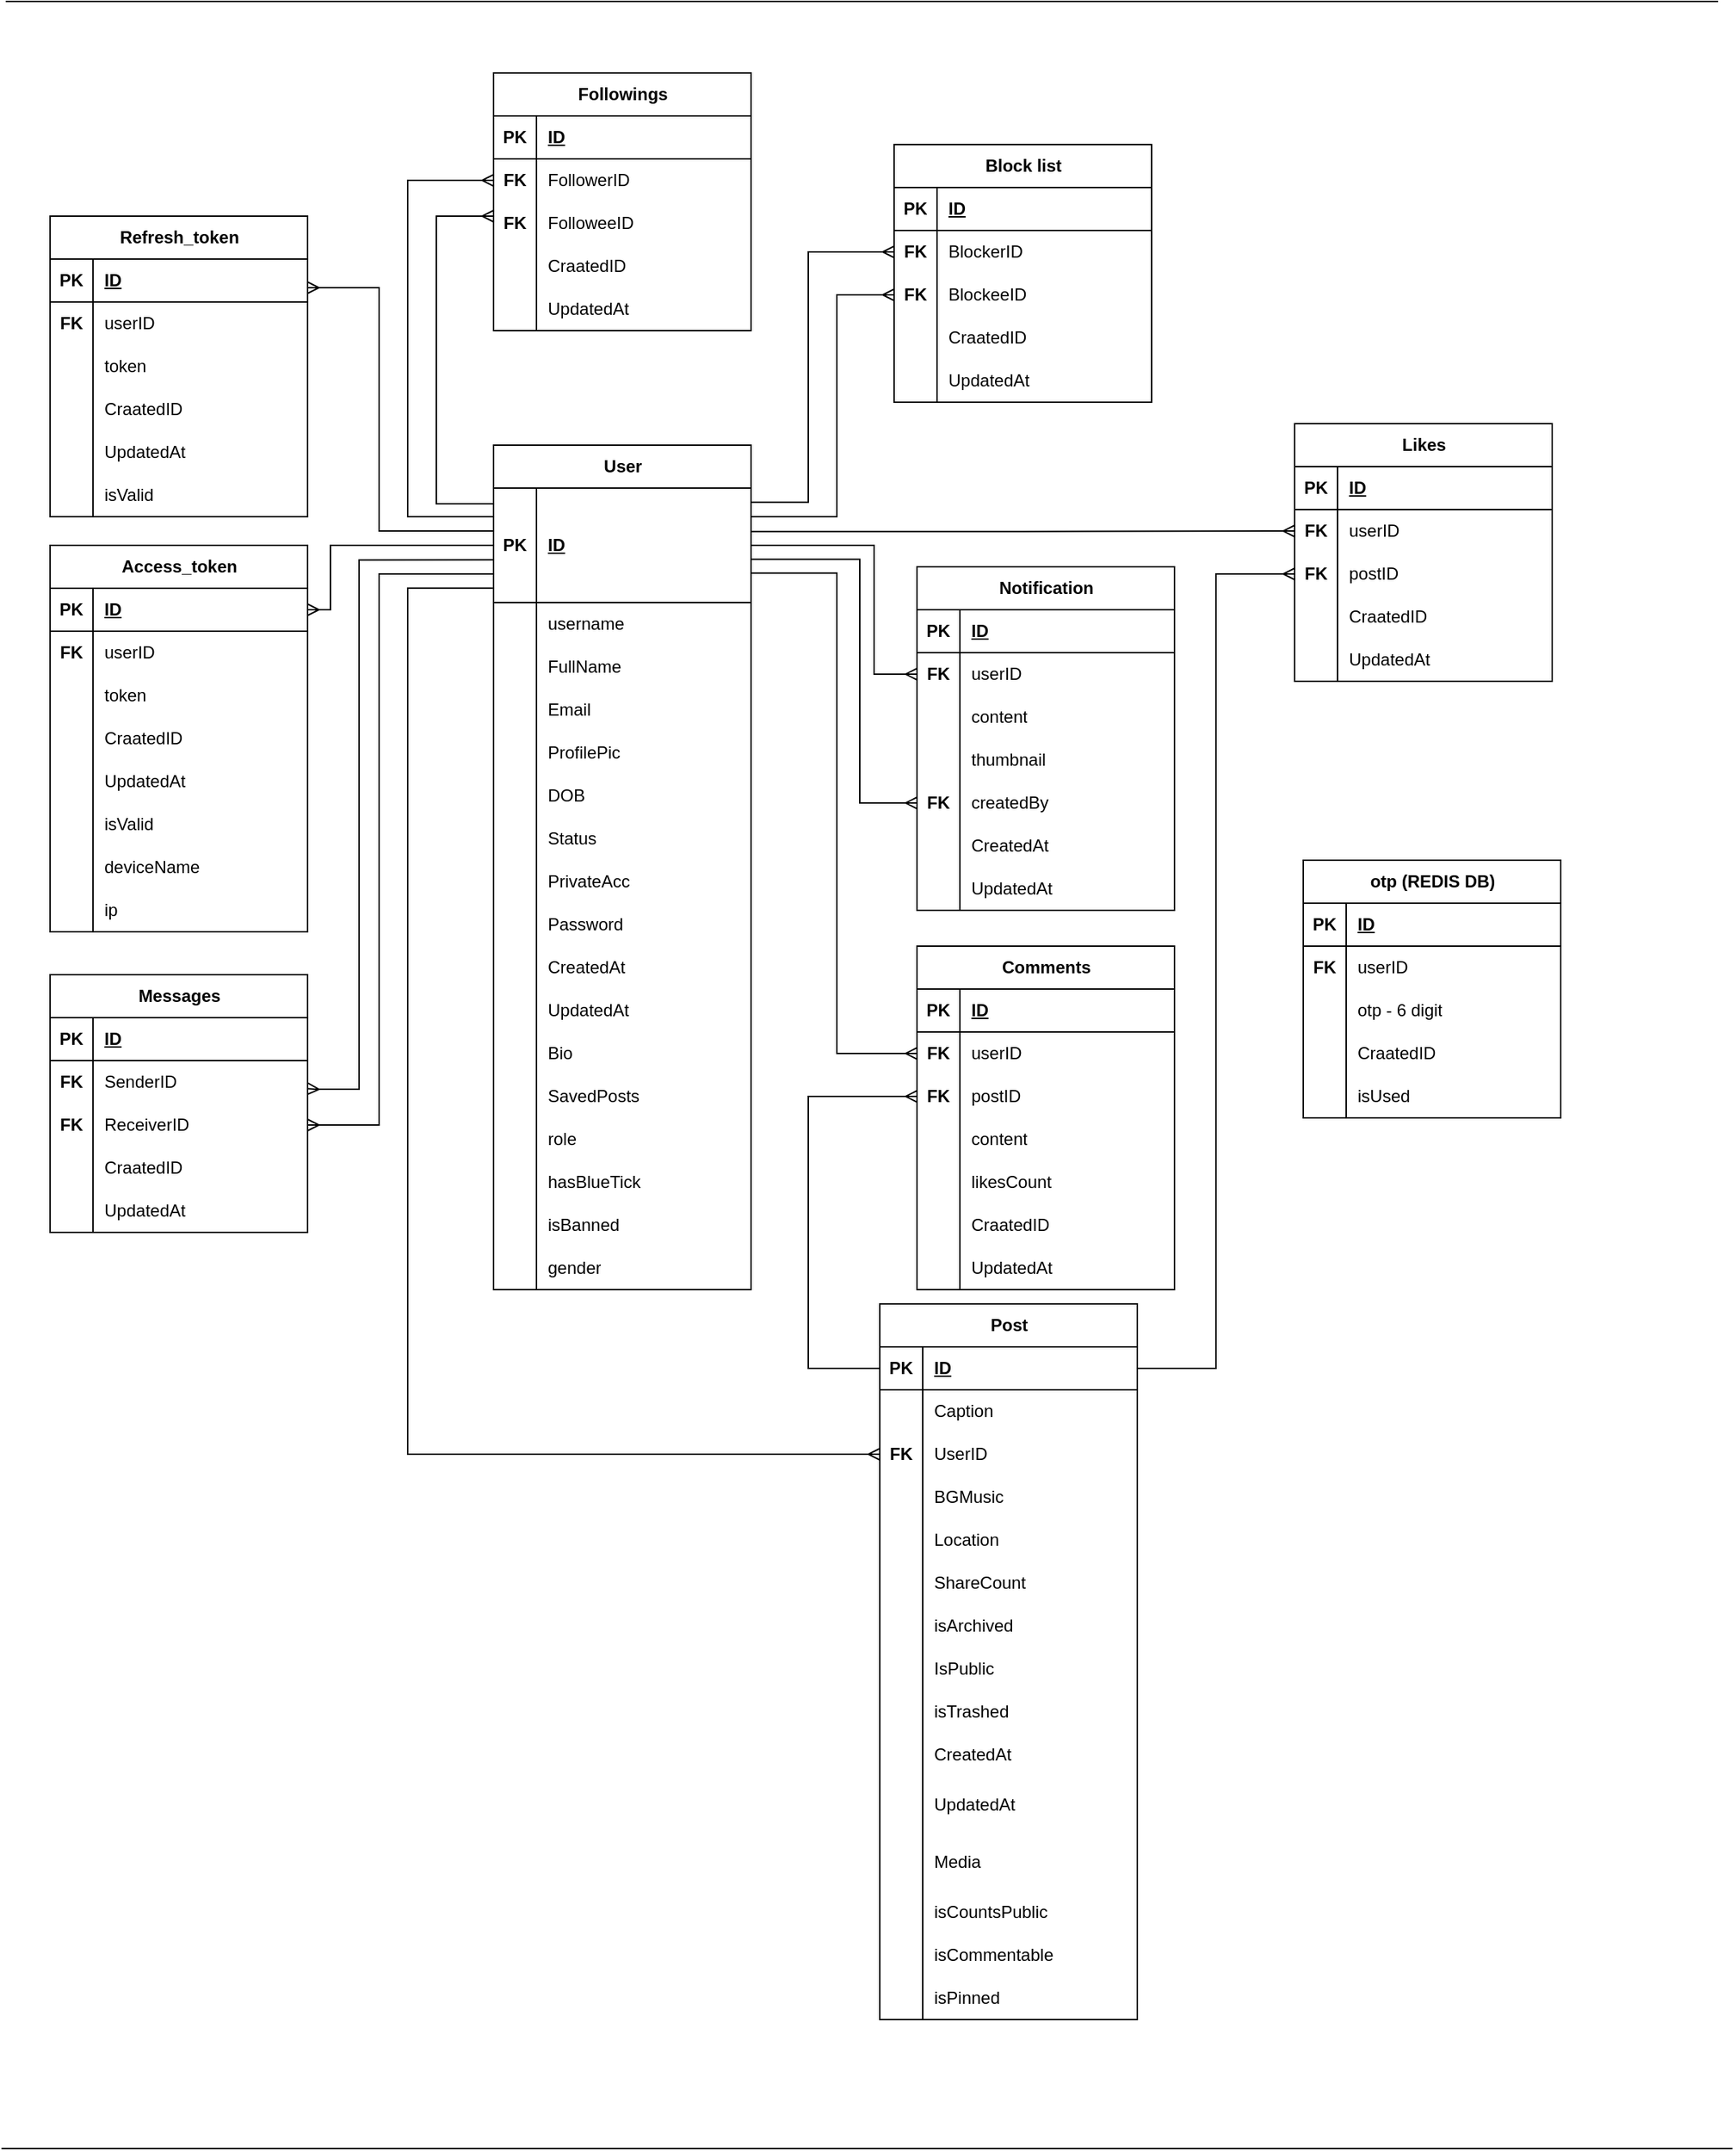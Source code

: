 <mxfile version="24.8.2">
  <diagram name="Page-1" id="aKwSlVkws2IzSMmTxKkE">
    <mxGraphModel dx="1909" dy="2049" grid="1" gridSize="10" guides="1" tooltips="1" connect="1" arrows="1" fold="1" page="1" pageScale="1" pageWidth="850" pageHeight="1100" math="0" shadow="0">
      <root>
        <mxCell id="0" />
        <mxCell id="1" parent="0" />
        <mxCell id="DgTRXiYuQz7Dq7sN02GG-2" value="User" style="shape=table;startSize=30;container=1;collapsible=1;childLayout=tableLayout;fixedRows=1;rowLines=0;fontStyle=1;align=center;resizeLast=1;html=1;" parent="1" vertex="1">
          <mxGeometry x="344" y="-790" width="180" height="590" as="geometry" />
        </mxCell>
        <mxCell id="DgTRXiYuQz7Dq7sN02GG-3" value="" style="shape=tableRow;horizontal=0;startSize=0;swimlaneHead=0;swimlaneBody=0;fillColor=none;collapsible=0;dropTarget=0;points=[[0,0.5],[1,0.5]];portConstraint=eastwest;top=0;left=0;right=0;bottom=1;" parent="DgTRXiYuQz7Dq7sN02GG-2" vertex="1">
          <mxGeometry y="30" width="180" height="80" as="geometry" />
        </mxCell>
        <mxCell id="DgTRXiYuQz7Dq7sN02GG-4" value="PK" style="shape=partialRectangle;connectable=0;fillColor=none;top=0;left=0;bottom=0;right=0;fontStyle=1;overflow=hidden;whiteSpace=wrap;html=1;" parent="DgTRXiYuQz7Dq7sN02GG-3" vertex="1">
          <mxGeometry width="30" height="80" as="geometry">
            <mxRectangle width="30" height="80" as="alternateBounds" />
          </mxGeometry>
        </mxCell>
        <mxCell id="DgTRXiYuQz7Dq7sN02GG-5" value="ID" style="shape=partialRectangle;connectable=0;fillColor=none;top=0;left=0;bottom=0;right=0;align=left;spacingLeft=6;fontStyle=5;overflow=hidden;whiteSpace=wrap;html=1;" parent="DgTRXiYuQz7Dq7sN02GG-3" vertex="1">
          <mxGeometry x="30" width="150" height="80" as="geometry">
            <mxRectangle width="150" height="80" as="alternateBounds" />
          </mxGeometry>
        </mxCell>
        <mxCell id="DgTRXiYuQz7Dq7sN02GG-6" value="" style="shape=tableRow;horizontal=0;startSize=0;swimlaneHead=0;swimlaneBody=0;fillColor=none;collapsible=0;dropTarget=0;points=[[0,0.5],[1,0.5]];portConstraint=eastwest;top=0;left=0;right=0;bottom=0;" parent="DgTRXiYuQz7Dq7sN02GG-2" vertex="1">
          <mxGeometry y="110" width="180" height="30" as="geometry" />
        </mxCell>
        <mxCell id="DgTRXiYuQz7Dq7sN02GG-7" value="" style="shape=partialRectangle;connectable=0;fillColor=none;top=0;left=0;bottom=0;right=0;editable=1;overflow=hidden;whiteSpace=wrap;html=1;" parent="DgTRXiYuQz7Dq7sN02GG-6" vertex="1">
          <mxGeometry width="30" height="30" as="geometry">
            <mxRectangle width="30" height="30" as="alternateBounds" />
          </mxGeometry>
        </mxCell>
        <mxCell id="DgTRXiYuQz7Dq7sN02GG-8" value="username" style="shape=partialRectangle;connectable=0;fillColor=none;top=0;left=0;bottom=0;right=0;align=left;spacingLeft=6;overflow=hidden;whiteSpace=wrap;html=1;" parent="DgTRXiYuQz7Dq7sN02GG-6" vertex="1">
          <mxGeometry x="30" width="150" height="30" as="geometry">
            <mxRectangle width="150" height="30" as="alternateBounds" />
          </mxGeometry>
        </mxCell>
        <mxCell id="DgTRXiYuQz7Dq7sN02GG-9" value="" style="shape=tableRow;horizontal=0;startSize=0;swimlaneHead=0;swimlaneBody=0;fillColor=none;collapsible=0;dropTarget=0;points=[[0,0.5],[1,0.5]];portConstraint=eastwest;top=0;left=0;right=0;bottom=0;" parent="DgTRXiYuQz7Dq7sN02GG-2" vertex="1">
          <mxGeometry y="140" width="180" height="30" as="geometry" />
        </mxCell>
        <mxCell id="DgTRXiYuQz7Dq7sN02GG-10" value="" style="shape=partialRectangle;connectable=0;fillColor=none;top=0;left=0;bottom=0;right=0;editable=1;overflow=hidden;whiteSpace=wrap;html=1;" parent="DgTRXiYuQz7Dq7sN02GG-9" vertex="1">
          <mxGeometry width="30" height="30" as="geometry">
            <mxRectangle width="30" height="30" as="alternateBounds" />
          </mxGeometry>
        </mxCell>
        <mxCell id="DgTRXiYuQz7Dq7sN02GG-11" value="FullName" style="shape=partialRectangle;connectable=0;fillColor=none;top=0;left=0;bottom=0;right=0;align=left;spacingLeft=6;overflow=hidden;whiteSpace=wrap;html=1;" parent="DgTRXiYuQz7Dq7sN02GG-9" vertex="1">
          <mxGeometry x="30" width="150" height="30" as="geometry">
            <mxRectangle width="150" height="30" as="alternateBounds" />
          </mxGeometry>
        </mxCell>
        <mxCell id="DgTRXiYuQz7Dq7sN02GG-12" value="" style="shape=tableRow;horizontal=0;startSize=0;swimlaneHead=0;swimlaneBody=0;fillColor=none;collapsible=0;dropTarget=0;points=[[0,0.5],[1,0.5]];portConstraint=eastwest;top=0;left=0;right=0;bottom=0;" parent="DgTRXiYuQz7Dq7sN02GG-2" vertex="1">
          <mxGeometry y="170" width="180" height="30" as="geometry" />
        </mxCell>
        <mxCell id="DgTRXiYuQz7Dq7sN02GG-13" value="" style="shape=partialRectangle;connectable=0;fillColor=none;top=0;left=0;bottom=0;right=0;editable=1;overflow=hidden;whiteSpace=wrap;html=1;" parent="DgTRXiYuQz7Dq7sN02GG-12" vertex="1">
          <mxGeometry width="30" height="30" as="geometry">
            <mxRectangle width="30" height="30" as="alternateBounds" />
          </mxGeometry>
        </mxCell>
        <mxCell id="DgTRXiYuQz7Dq7sN02GG-14" value="Email" style="shape=partialRectangle;connectable=0;fillColor=none;top=0;left=0;bottom=0;right=0;align=left;spacingLeft=6;overflow=hidden;whiteSpace=wrap;html=1;" parent="DgTRXiYuQz7Dq7sN02GG-12" vertex="1">
          <mxGeometry x="30" width="150" height="30" as="geometry">
            <mxRectangle width="150" height="30" as="alternateBounds" />
          </mxGeometry>
        </mxCell>
        <mxCell id="DgTRXiYuQz7Dq7sN02GG-15" style="shape=tableRow;horizontal=0;startSize=0;swimlaneHead=0;swimlaneBody=0;fillColor=none;collapsible=0;dropTarget=0;points=[[0,0.5],[1,0.5]];portConstraint=eastwest;top=0;left=0;right=0;bottom=0;" parent="DgTRXiYuQz7Dq7sN02GG-2" vertex="1">
          <mxGeometry y="200" width="180" height="30" as="geometry" />
        </mxCell>
        <mxCell id="DgTRXiYuQz7Dq7sN02GG-16" style="shape=partialRectangle;connectable=0;fillColor=none;top=0;left=0;bottom=0;right=0;editable=1;overflow=hidden;whiteSpace=wrap;html=1;" parent="DgTRXiYuQz7Dq7sN02GG-15" vertex="1">
          <mxGeometry width="30" height="30" as="geometry">
            <mxRectangle width="30" height="30" as="alternateBounds" />
          </mxGeometry>
        </mxCell>
        <mxCell id="DgTRXiYuQz7Dq7sN02GG-17" value="ProfilePic" style="shape=partialRectangle;connectable=0;fillColor=none;top=0;left=0;bottom=0;right=0;align=left;spacingLeft=6;overflow=hidden;whiteSpace=wrap;html=1;" parent="DgTRXiYuQz7Dq7sN02GG-15" vertex="1">
          <mxGeometry x="30" width="150" height="30" as="geometry">
            <mxRectangle width="150" height="30" as="alternateBounds" />
          </mxGeometry>
        </mxCell>
        <mxCell id="DgTRXiYuQz7Dq7sN02GG-18" style="shape=tableRow;horizontal=0;startSize=0;swimlaneHead=0;swimlaneBody=0;fillColor=none;collapsible=0;dropTarget=0;points=[[0,0.5],[1,0.5]];portConstraint=eastwest;top=0;left=0;right=0;bottom=0;" parent="DgTRXiYuQz7Dq7sN02GG-2" vertex="1">
          <mxGeometry y="230" width="180" height="30" as="geometry" />
        </mxCell>
        <mxCell id="DgTRXiYuQz7Dq7sN02GG-19" style="shape=partialRectangle;connectable=0;fillColor=none;top=0;left=0;bottom=0;right=0;editable=1;overflow=hidden;whiteSpace=wrap;html=1;" parent="DgTRXiYuQz7Dq7sN02GG-18" vertex="1">
          <mxGeometry width="30" height="30" as="geometry">
            <mxRectangle width="30" height="30" as="alternateBounds" />
          </mxGeometry>
        </mxCell>
        <mxCell id="DgTRXiYuQz7Dq7sN02GG-20" value="DOB" style="shape=partialRectangle;connectable=0;fillColor=none;top=0;left=0;bottom=0;right=0;align=left;spacingLeft=6;overflow=hidden;whiteSpace=wrap;html=1;" parent="DgTRXiYuQz7Dq7sN02GG-18" vertex="1">
          <mxGeometry x="30" width="150" height="30" as="geometry">
            <mxRectangle width="150" height="30" as="alternateBounds" />
          </mxGeometry>
        </mxCell>
        <mxCell id="DgTRXiYuQz7Dq7sN02GG-21" style="shape=tableRow;horizontal=0;startSize=0;swimlaneHead=0;swimlaneBody=0;fillColor=none;collapsible=0;dropTarget=0;points=[[0,0.5],[1,0.5]];portConstraint=eastwest;top=0;left=0;right=0;bottom=0;" parent="DgTRXiYuQz7Dq7sN02GG-2" vertex="1">
          <mxGeometry y="260" width="180" height="30" as="geometry" />
        </mxCell>
        <mxCell id="DgTRXiYuQz7Dq7sN02GG-22" style="shape=partialRectangle;connectable=0;fillColor=none;top=0;left=0;bottom=0;right=0;editable=1;overflow=hidden;whiteSpace=wrap;html=1;" parent="DgTRXiYuQz7Dq7sN02GG-21" vertex="1">
          <mxGeometry width="30" height="30" as="geometry">
            <mxRectangle width="30" height="30" as="alternateBounds" />
          </mxGeometry>
        </mxCell>
        <mxCell id="DgTRXiYuQz7Dq7sN02GG-23" value="Status" style="shape=partialRectangle;connectable=0;fillColor=none;top=0;left=0;bottom=0;right=0;align=left;spacingLeft=6;overflow=hidden;whiteSpace=wrap;html=1;" parent="DgTRXiYuQz7Dq7sN02GG-21" vertex="1">
          <mxGeometry x="30" width="150" height="30" as="geometry">
            <mxRectangle width="150" height="30" as="alternateBounds" />
          </mxGeometry>
        </mxCell>
        <mxCell id="DgTRXiYuQz7Dq7sN02GG-27" style="shape=tableRow;horizontal=0;startSize=0;swimlaneHead=0;swimlaneBody=0;fillColor=none;collapsible=0;dropTarget=0;points=[[0,0.5],[1,0.5]];portConstraint=eastwest;top=0;left=0;right=0;bottom=0;" parent="DgTRXiYuQz7Dq7sN02GG-2" vertex="1">
          <mxGeometry y="290" width="180" height="30" as="geometry" />
        </mxCell>
        <mxCell id="DgTRXiYuQz7Dq7sN02GG-28" style="shape=partialRectangle;connectable=0;fillColor=none;top=0;left=0;bottom=0;right=0;editable=1;overflow=hidden;whiteSpace=wrap;html=1;" parent="DgTRXiYuQz7Dq7sN02GG-27" vertex="1">
          <mxGeometry width="30" height="30" as="geometry">
            <mxRectangle width="30" height="30" as="alternateBounds" />
          </mxGeometry>
        </mxCell>
        <mxCell id="DgTRXiYuQz7Dq7sN02GG-29" value="PrivateAcc" style="shape=partialRectangle;connectable=0;fillColor=none;top=0;left=0;bottom=0;right=0;align=left;spacingLeft=6;overflow=hidden;whiteSpace=wrap;html=1;" parent="DgTRXiYuQz7Dq7sN02GG-27" vertex="1">
          <mxGeometry x="30" width="150" height="30" as="geometry">
            <mxRectangle width="150" height="30" as="alternateBounds" />
          </mxGeometry>
        </mxCell>
        <mxCell id="DgTRXiYuQz7Dq7sN02GG-36" style="shape=tableRow;horizontal=0;startSize=0;swimlaneHead=0;swimlaneBody=0;fillColor=none;collapsible=0;dropTarget=0;points=[[0,0.5],[1,0.5]];portConstraint=eastwest;top=0;left=0;right=0;bottom=0;" parent="DgTRXiYuQz7Dq7sN02GG-2" vertex="1">
          <mxGeometry y="320" width="180" height="30" as="geometry" />
        </mxCell>
        <mxCell id="DgTRXiYuQz7Dq7sN02GG-37" style="shape=partialRectangle;connectable=0;fillColor=none;top=0;left=0;bottom=0;right=0;editable=1;overflow=hidden;whiteSpace=wrap;html=1;" parent="DgTRXiYuQz7Dq7sN02GG-36" vertex="1">
          <mxGeometry width="30" height="30" as="geometry">
            <mxRectangle width="30" height="30" as="alternateBounds" />
          </mxGeometry>
        </mxCell>
        <mxCell id="DgTRXiYuQz7Dq7sN02GG-38" value="Password" style="shape=partialRectangle;connectable=0;fillColor=none;top=0;left=0;bottom=0;right=0;align=left;spacingLeft=6;overflow=hidden;whiteSpace=wrap;html=1;" parent="DgTRXiYuQz7Dq7sN02GG-36" vertex="1">
          <mxGeometry x="30" width="150" height="30" as="geometry">
            <mxRectangle width="150" height="30" as="alternateBounds" />
          </mxGeometry>
        </mxCell>
        <mxCell id="DgTRXiYuQz7Dq7sN02GG-30" style="shape=tableRow;horizontal=0;startSize=0;swimlaneHead=0;swimlaneBody=0;fillColor=none;collapsible=0;dropTarget=0;points=[[0,0.5],[1,0.5]];portConstraint=eastwest;top=0;left=0;right=0;bottom=0;" parent="DgTRXiYuQz7Dq7sN02GG-2" vertex="1">
          <mxGeometry y="350" width="180" height="30" as="geometry" />
        </mxCell>
        <mxCell id="DgTRXiYuQz7Dq7sN02GG-31" style="shape=partialRectangle;connectable=0;fillColor=none;top=0;left=0;bottom=0;right=0;editable=1;overflow=hidden;whiteSpace=wrap;html=1;" parent="DgTRXiYuQz7Dq7sN02GG-30" vertex="1">
          <mxGeometry width="30" height="30" as="geometry">
            <mxRectangle width="30" height="30" as="alternateBounds" />
          </mxGeometry>
        </mxCell>
        <mxCell id="DgTRXiYuQz7Dq7sN02GG-32" value="" style="shape=partialRectangle;connectable=0;fillColor=none;top=0;left=0;bottom=0;right=0;align=left;spacingLeft=6;overflow=hidden;whiteSpace=wrap;html=1;" parent="DgTRXiYuQz7Dq7sN02GG-30" vertex="1">
          <mxGeometry x="30" width="150" height="30" as="geometry">
            <mxRectangle width="150" height="30" as="alternateBounds" />
          </mxGeometry>
        </mxCell>
        <mxCell id="DgTRXiYuQz7Dq7sN02GG-33" style="shape=tableRow;horizontal=0;startSize=0;swimlaneHead=0;swimlaneBody=0;fillColor=none;collapsible=0;dropTarget=0;points=[[0,0.5],[1,0.5]];portConstraint=eastwest;top=0;left=0;right=0;bottom=0;" parent="DgTRXiYuQz7Dq7sN02GG-2" vertex="1">
          <mxGeometry y="380" width="180" height="30" as="geometry" />
        </mxCell>
        <mxCell id="DgTRXiYuQz7Dq7sN02GG-34" style="shape=partialRectangle;connectable=0;fillColor=none;top=0;left=0;bottom=0;right=0;editable=1;overflow=hidden;whiteSpace=wrap;html=1;" parent="DgTRXiYuQz7Dq7sN02GG-33" vertex="1">
          <mxGeometry width="30" height="30" as="geometry">
            <mxRectangle width="30" height="30" as="alternateBounds" />
          </mxGeometry>
        </mxCell>
        <mxCell id="DgTRXiYuQz7Dq7sN02GG-35" value="UpdatedAt" style="shape=partialRectangle;connectable=0;fillColor=none;top=0;left=0;bottom=0;right=0;align=left;spacingLeft=6;overflow=hidden;whiteSpace=wrap;html=1;" parent="DgTRXiYuQz7Dq7sN02GG-33" vertex="1">
          <mxGeometry x="30" width="150" height="30" as="geometry">
            <mxRectangle width="150" height="30" as="alternateBounds" />
          </mxGeometry>
        </mxCell>
        <mxCell id="DgTRXiYuQz7Dq7sN02GG-79" style="shape=tableRow;horizontal=0;startSize=0;swimlaneHead=0;swimlaneBody=0;fillColor=none;collapsible=0;dropTarget=0;points=[[0,0.5],[1,0.5]];portConstraint=eastwest;top=0;left=0;right=0;bottom=0;" parent="DgTRXiYuQz7Dq7sN02GG-2" vertex="1">
          <mxGeometry y="410" width="180" height="30" as="geometry" />
        </mxCell>
        <mxCell id="DgTRXiYuQz7Dq7sN02GG-80" style="shape=partialRectangle;connectable=0;fillColor=none;top=0;left=0;bottom=0;right=0;editable=1;overflow=hidden;whiteSpace=wrap;html=1;" parent="DgTRXiYuQz7Dq7sN02GG-79" vertex="1">
          <mxGeometry width="30" height="30" as="geometry">
            <mxRectangle width="30" height="30" as="alternateBounds" />
          </mxGeometry>
        </mxCell>
        <mxCell id="DgTRXiYuQz7Dq7sN02GG-81" value="Bio" style="shape=partialRectangle;connectable=0;fillColor=none;top=0;left=0;bottom=0;right=0;align=left;spacingLeft=6;overflow=hidden;whiteSpace=wrap;html=1;" parent="DgTRXiYuQz7Dq7sN02GG-79" vertex="1">
          <mxGeometry x="30" width="150" height="30" as="geometry">
            <mxRectangle width="150" height="30" as="alternateBounds" />
          </mxGeometry>
        </mxCell>
        <mxCell id="DgTRXiYuQz7Dq7sN02GG-199" style="shape=tableRow;horizontal=0;startSize=0;swimlaneHead=0;swimlaneBody=0;fillColor=none;collapsible=0;dropTarget=0;points=[[0,0.5],[1,0.5]];portConstraint=eastwest;top=0;left=0;right=0;bottom=0;" parent="DgTRXiYuQz7Dq7sN02GG-2" vertex="1">
          <mxGeometry y="440" width="180" height="30" as="geometry" />
        </mxCell>
        <mxCell id="DgTRXiYuQz7Dq7sN02GG-200" style="shape=partialRectangle;connectable=0;fillColor=none;top=0;left=0;bottom=0;right=0;editable=1;overflow=hidden;whiteSpace=wrap;html=1;" parent="DgTRXiYuQz7Dq7sN02GG-199" vertex="1">
          <mxGeometry width="30" height="30" as="geometry">
            <mxRectangle width="30" height="30" as="alternateBounds" />
          </mxGeometry>
        </mxCell>
        <mxCell id="DgTRXiYuQz7Dq7sN02GG-201" value="SavedPosts" style="shape=partialRectangle;connectable=0;fillColor=none;top=0;left=0;bottom=0;right=0;align=left;spacingLeft=6;overflow=hidden;whiteSpace=wrap;html=1;" parent="DgTRXiYuQz7Dq7sN02GG-199" vertex="1">
          <mxGeometry x="30" width="150" height="30" as="geometry">
            <mxRectangle width="150" height="30" as="alternateBounds" />
          </mxGeometry>
        </mxCell>
        <mxCell id="DgTRXiYuQz7Dq7sN02GG-236" style="shape=tableRow;horizontal=0;startSize=0;swimlaneHead=0;swimlaneBody=0;fillColor=none;collapsible=0;dropTarget=0;points=[[0,0.5],[1,0.5]];portConstraint=eastwest;top=0;left=0;right=0;bottom=0;" parent="DgTRXiYuQz7Dq7sN02GG-2" vertex="1">
          <mxGeometry y="470" width="180" height="30" as="geometry" />
        </mxCell>
        <mxCell id="DgTRXiYuQz7Dq7sN02GG-237" style="shape=partialRectangle;connectable=0;fillColor=none;top=0;left=0;bottom=0;right=0;editable=1;overflow=hidden;whiteSpace=wrap;html=1;" parent="DgTRXiYuQz7Dq7sN02GG-236" vertex="1">
          <mxGeometry width="30" height="30" as="geometry">
            <mxRectangle width="30" height="30" as="alternateBounds" />
          </mxGeometry>
        </mxCell>
        <mxCell id="DgTRXiYuQz7Dq7sN02GG-238" value="role" style="shape=partialRectangle;connectable=0;fillColor=none;top=0;left=0;bottom=0;right=0;align=left;spacingLeft=6;overflow=hidden;whiteSpace=wrap;html=1;" parent="DgTRXiYuQz7Dq7sN02GG-236" vertex="1">
          <mxGeometry x="30" width="150" height="30" as="geometry">
            <mxRectangle width="150" height="30" as="alternateBounds" />
          </mxGeometry>
        </mxCell>
        <mxCell id="dKVCbCE24NZIScoW_Z1a-1" style="shape=tableRow;horizontal=0;startSize=0;swimlaneHead=0;swimlaneBody=0;fillColor=none;collapsible=0;dropTarget=0;points=[[0,0.5],[1,0.5]];portConstraint=eastwest;top=0;left=0;right=0;bottom=0;" parent="DgTRXiYuQz7Dq7sN02GG-2" vertex="1">
          <mxGeometry y="500" width="180" height="30" as="geometry" />
        </mxCell>
        <mxCell id="dKVCbCE24NZIScoW_Z1a-2" style="shape=partialRectangle;connectable=0;fillColor=none;top=0;left=0;bottom=0;right=0;editable=1;overflow=hidden;whiteSpace=wrap;html=1;" parent="dKVCbCE24NZIScoW_Z1a-1" vertex="1">
          <mxGeometry width="30" height="30" as="geometry">
            <mxRectangle width="30" height="30" as="alternateBounds" />
          </mxGeometry>
        </mxCell>
        <mxCell id="dKVCbCE24NZIScoW_Z1a-3" value="hasBlueTick" style="shape=partialRectangle;connectable=0;fillColor=none;top=0;left=0;bottom=0;right=0;align=left;spacingLeft=6;overflow=hidden;whiteSpace=wrap;html=1;" parent="dKVCbCE24NZIScoW_Z1a-1" vertex="1">
          <mxGeometry x="30" width="150" height="30" as="geometry">
            <mxRectangle width="150" height="30" as="alternateBounds" />
          </mxGeometry>
        </mxCell>
        <mxCell id="dKVCbCE24NZIScoW_Z1a-4" style="shape=tableRow;horizontal=0;startSize=0;swimlaneHead=0;swimlaneBody=0;fillColor=none;collapsible=0;dropTarget=0;points=[[0,0.5],[1,0.5]];portConstraint=eastwest;top=0;left=0;right=0;bottom=0;" parent="DgTRXiYuQz7Dq7sN02GG-2" vertex="1">
          <mxGeometry y="530" width="180" height="30" as="geometry" />
        </mxCell>
        <mxCell id="dKVCbCE24NZIScoW_Z1a-5" style="shape=partialRectangle;connectable=0;fillColor=none;top=0;left=0;bottom=0;right=0;editable=1;overflow=hidden;whiteSpace=wrap;html=1;" parent="dKVCbCE24NZIScoW_Z1a-4" vertex="1">
          <mxGeometry width="30" height="30" as="geometry">
            <mxRectangle width="30" height="30" as="alternateBounds" />
          </mxGeometry>
        </mxCell>
        <mxCell id="dKVCbCE24NZIScoW_Z1a-6" value="isBanned" style="shape=partialRectangle;connectable=0;fillColor=none;top=0;left=0;bottom=0;right=0;align=left;spacingLeft=6;overflow=hidden;whiteSpace=wrap;html=1;" parent="dKVCbCE24NZIScoW_Z1a-4" vertex="1">
          <mxGeometry x="30" width="150" height="30" as="geometry">
            <mxRectangle width="150" height="30" as="alternateBounds" />
          </mxGeometry>
        </mxCell>
        <mxCell id="dKVCbCE24NZIScoW_Z1a-16" style="shape=tableRow;horizontal=0;startSize=0;swimlaneHead=0;swimlaneBody=0;fillColor=none;collapsible=0;dropTarget=0;points=[[0,0.5],[1,0.5]];portConstraint=eastwest;top=0;left=0;right=0;bottom=0;" parent="DgTRXiYuQz7Dq7sN02GG-2" vertex="1">
          <mxGeometry y="560" width="180" height="30" as="geometry" />
        </mxCell>
        <mxCell id="dKVCbCE24NZIScoW_Z1a-17" style="shape=partialRectangle;connectable=0;fillColor=none;top=0;left=0;bottom=0;right=0;editable=1;overflow=hidden;whiteSpace=wrap;html=1;" parent="dKVCbCE24NZIScoW_Z1a-16" vertex="1">
          <mxGeometry width="30" height="30" as="geometry">
            <mxRectangle width="30" height="30" as="alternateBounds" />
          </mxGeometry>
        </mxCell>
        <mxCell id="dKVCbCE24NZIScoW_Z1a-18" value="gender" style="shape=partialRectangle;connectable=0;fillColor=none;top=0;left=0;bottom=0;right=0;align=left;spacingLeft=6;overflow=hidden;whiteSpace=wrap;html=1;" parent="dKVCbCE24NZIScoW_Z1a-16" vertex="1">
          <mxGeometry x="30" width="150" height="30" as="geometry">
            <mxRectangle width="150" height="30" as="alternateBounds" />
          </mxGeometry>
        </mxCell>
        <mxCell id="DgTRXiYuQz7Dq7sN02GG-42" value="Post" style="shape=table;startSize=30;container=1;collapsible=1;childLayout=tableLayout;fixedRows=1;rowLines=0;fontStyle=1;align=center;resizeLast=1;html=1;" parent="1" vertex="1">
          <mxGeometry x="614" y="-190" width="180" height="500" as="geometry" />
        </mxCell>
        <mxCell id="DgTRXiYuQz7Dq7sN02GG-43" value="" style="shape=tableRow;horizontal=0;startSize=0;swimlaneHead=0;swimlaneBody=0;fillColor=none;collapsible=0;dropTarget=0;points=[[0,0.5],[1,0.5]];portConstraint=eastwest;top=0;left=0;right=0;bottom=1;" parent="DgTRXiYuQz7Dq7sN02GG-42" vertex="1">
          <mxGeometry y="30" width="180" height="30" as="geometry" />
        </mxCell>
        <mxCell id="DgTRXiYuQz7Dq7sN02GG-44" value="PK" style="shape=partialRectangle;connectable=0;fillColor=none;top=0;left=0;bottom=0;right=0;fontStyle=1;overflow=hidden;whiteSpace=wrap;html=1;" parent="DgTRXiYuQz7Dq7sN02GG-43" vertex="1">
          <mxGeometry width="30" height="30" as="geometry">
            <mxRectangle width="30" height="30" as="alternateBounds" />
          </mxGeometry>
        </mxCell>
        <mxCell id="DgTRXiYuQz7Dq7sN02GG-45" value="ID" style="shape=partialRectangle;connectable=0;fillColor=none;top=0;left=0;bottom=0;right=0;align=left;spacingLeft=6;fontStyle=5;overflow=hidden;whiteSpace=wrap;html=1;" parent="DgTRXiYuQz7Dq7sN02GG-43" vertex="1">
          <mxGeometry x="30" width="150" height="30" as="geometry">
            <mxRectangle width="150" height="30" as="alternateBounds" />
          </mxGeometry>
        </mxCell>
        <mxCell id="DgTRXiYuQz7Dq7sN02GG-46" value="" style="shape=tableRow;horizontal=0;startSize=0;swimlaneHead=0;swimlaneBody=0;fillColor=none;collapsible=0;dropTarget=0;points=[[0,0.5],[1,0.5]];portConstraint=eastwest;top=0;left=0;right=0;bottom=0;" parent="DgTRXiYuQz7Dq7sN02GG-42" vertex="1">
          <mxGeometry y="60" width="180" height="30" as="geometry" />
        </mxCell>
        <mxCell id="DgTRXiYuQz7Dq7sN02GG-47" value="" style="shape=partialRectangle;connectable=0;fillColor=none;top=0;left=0;bottom=0;right=0;editable=1;overflow=hidden;whiteSpace=wrap;html=1;" parent="DgTRXiYuQz7Dq7sN02GG-46" vertex="1">
          <mxGeometry width="30" height="30" as="geometry">
            <mxRectangle width="30" height="30" as="alternateBounds" />
          </mxGeometry>
        </mxCell>
        <mxCell id="DgTRXiYuQz7Dq7sN02GG-48" value="Caption" style="shape=partialRectangle;connectable=0;fillColor=none;top=0;left=0;bottom=0;right=0;align=left;spacingLeft=6;overflow=hidden;whiteSpace=wrap;html=1;" parent="DgTRXiYuQz7Dq7sN02GG-46" vertex="1">
          <mxGeometry x="30" width="150" height="30" as="geometry">
            <mxRectangle width="150" height="30" as="alternateBounds" />
          </mxGeometry>
        </mxCell>
        <mxCell id="DgTRXiYuQz7Dq7sN02GG-49" value="" style="shape=tableRow;horizontal=0;startSize=0;swimlaneHead=0;swimlaneBody=0;fillColor=none;collapsible=0;dropTarget=0;points=[[0,0.5],[1,0.5]];portConstraint=eastwest;top=0;left=0;right=0;bottom=0;" parent="DgTRXiYuQz7Dq7sN02GG-42" vertex="1">
          <mxGeometry y="90" width="180" height="30" as="geometry" />
        </mxCell>
        <mxCell id="DgTRXiYuQz7Dq7sN02GG-50" value="&lt;b&gt;FK&lt;/b&gt;" style="shape=partialRectangle;connectable=0;fillColor=none;top=0;left=0;bottom=0;right=0;editable=1;overflow=hidden;whiteSpace=wrap;html=1;" parent="DgTRXiYuQz7Dq7sN02GG-49" vertex="1">
          <mxGeometry width="30" height="30" as="geometry">
            <mxRectangle width="30" height="30" as="alternateBounds" />
          </mxGeometry>
        </mxCell>
        <mxCell id="DgTRXiYuQz7Dq7sN02GG-51" value="UserID" style="shape=partialRectangle;connectable=0;fillColor=none;top=0;left=0;bottom=0;right=0;align=left;spacingLeft=6;overflow=hidden;whiteSpace=wrap;html=1;" parent="DgTRXiYuQz7Dq7sN02GG-49" vertex="1">
          <mxGeometry x="30" width="150" height="30" as="geometry">
            <mxRectangle width="150" height="30" as="alternateBounds" />
          </mxGeometry>
        </mxCell>
        <mxCell id="DgTRXiYuQz7Dq7sN02GG-52" value="" style="shape=tableRow;horizontal=0;startSize=0;swimlaneHead=0;swimlaneBody=0;fillColor=none;collapsible=0;dropTarget=0;points=[[0,0.5],[1,0.5]];portConstraint=eastwest;top=0;left=0;right=0;bottom=0;" parent="DgTRXiYuQz7Dq7sN02GG-42" vertex="1">
          <mxGeometry y="120" width="180" height="30" as="geometry" />
        </mxCell>
        <mxCell id="DgTRXiYuQz7Dq7sN02GG-53" value="" style="shape=partialRectangle;connectable=0;fillColor=none;top=0;left=0;bottom=0;right=0;editable=1;overflow=hidden;whiteSpace=wrap;html=1;" parent="DgTRXiYuQz7Dq7sN02GG-52" vertex="1">
          <mxGeometry width="30" height="30" as="geometry">
            <mxRectangle width="30" height="30" as="alternateBounds" />
          </mxGeometry>
        </mxCell>
        <mxCell id="DgTRXiYuQz7Dq7sN02GG-54" value="BGMusic" style="shape=partialRectangle;connectable=0;fillColor=none;top=0;left=0;bottom=0;right=0;align=left;spacingLeft=6;overflow=hidden;whiteSpace=wrap;html=1;" parent="DgTRXiYuQz7Dq7sN02GG-52" vertex="1">
          <mxGeometry x="30" width="150" height="30" as="geometry">
            <mxRectangle width="150" height="30" as="alternateBounds" />
          </mxGeometry>
        </mxCell>
        <mxCell id="DgTRXiYuQz7Dq7sN02GG-55" style="shape=tableRow;horizontal=0;startSize=0;swimlaneHead=0;swimlaneBody=0;fillColor=none;collapsible=0;dropTarget=0;points=[[0,0.5],[1,0.5]];portConstraint=eastwest;top=0;left=0;right=0;bottom=0;" parent="DgTRXiYuQz7Dq7sN02GG-42" vertex="1">
          <mxGeometry y="150" width="180" height="30" as="geometry" />
        </mxCell>
        <mxCell id="DgTRXiYuQz7Dq7sN02GG-56" style="shape=partialRectangle;connectable=0;fillColor=none;top=0;left=0;bottom=0;right=0;editable=1;overflow=hidden;whiteSpace=wrap;html=1;" parent="DgTRXiYuQz7Dq7sN02GG-55" vertex="1">
          <mxGeometry width="30" height="30" as="geometry">
            <mxRectangle width="30" height="30" as="alternateBounds" />
          </mxGeometry>
        </mxCell>
        <mxCell id="DgTRXiYuQz7Dq7sN02GG-57" value="Location" style="shape=partialRectangle;connectable=0;fillColor=none;top=0;left=0;bottom=0;right=0;align=left;spacingLeft=6;overflow=hidden;whiteSpace=wrap;html=1;" parent="DgTRXiYuQz7Dq7sN02GG-55" vertex="1">
          <mxGeometry x="30" width="150" height="30" as="geometry">
            <mxRectangle width="150" height="30" as="alternateBounds" />
          </mxGeometry>
        </mxCell>
        <mxCell id="DgTRXiYuQz7Dq7sN02GG-58" style="shape=tableRow;horizontal=0;startSize=0;swimlaneHead=0;swimlaneBody=0;fillColor=none;collapsible=0;dropTarget=0;points=[[0,0.5],[1,0.5]];portConstraint=eastwest;top=0;left=0;right=0;bottom=0;" parent="DgTRXiYuQz7Dq7sN02GG-42" vertex="1">
          <mxGeometry y="180" width="180" height="30" as="geometry" />
        </mxCell>
        <mxCell id="DgTRXiYuQz7Dq7sN02GG-59" style="shape=partialRectangle;connectable=0;fillColor=none;top=0;left=0;bottom=0;right=0;editable=1;overflow=hidden;whiteSpace=wrap;html=1;" parent="DgTRXiYuQz7Dq7sN02GG-58" vertex="1">
          <mxGeometry width="30" height="30" as="geometry">
            <mxRectangle width="30" height="30" as="alternateBounds" />
          </mxGeometry>
        </mxCell>
        <mxCell id="DgTRXiYuQz7Dq7sN02GG-60" value="ShareCount" style="shape=partialRectangle;connectable=0;fillColor=none;top=0;left=0;bottom=0;right=0;align=left;spacingLeft=6;overflow=hidden;whiteSpace=wrap;html=1;" parent="DgTRXiYuQz7Dq7sN02GG-58" vertex="1">
          <mxGeometry x="30" width="150" height="30" as="geometry">
            <mxRectangle width="150" height="30" as="alternateBounds" />
          </mxGeometry>
        </mxCell>
        <mxCell id="DgTRXiYuQz7Dq7sN02GG-64" style="shape=tableRow;horizontal=0;startSize=0;swimlaneHead=0;swimlaneBody=0;fillColor=none;collapsible=0;dropTarget=0;points=[[0,0.5],[1,0.5]];portConstraint=eastwest;top=0;left=0;right=0;bottom=0;" parent="DgTRXiYuQz7Dq7sN02GG-42" vertex="1">
          <mxGeometry y="210" width="180" height="30" as="geometry" />
        </mxCell>
        <mxCell id="DgTRXiYuQz7Dq7sN02GG-65" style="shape=partialRectangle;connectable=0;fillColor=none;top=0;left=0;bottom=0;right=0;editable=1;overflow=hidden;whiteSpace=wrap;html=1;" parent="DgTRXiYuQz7Dq7sN02GG-64" vertex="1">
          <mxGeometry width="30" height="30" as="geometry">
            <mxRectangle width="30" height="30" as="alternateBounds" />
          </mxGeometry>
        </mxCell>
        <mxCell id="DgTRXiYuQz7Dq7sN02GG-66" value="isArchived" style="shape=partialRectangle;connectable=0;fillColor=none;top=0;left=0;bottom=0;right=0;align=left;spacingLeft=6;overflow=hidden;whiteSpace=wrap;html=1;" parent="DgTRXiYuQz7Dq7sN02GG-64" vertex="1">
          <mxGeometry x="30" width="150" height="30" as="geometry">
            <mxRectangle width="150" height="30" as="alternateBounds" />
          </mxGeometry>
        </mxCell>
        <mxCell id="DgTRXiYuQz7Dq7sN02GG-67" style="shape=tableRow;horizontal=0;startSize=0;swimlaneHead=0;swimlaneBody=0;fillColor=none;collapsible=0;dropTarget=0;points=[[0,0.5],[1,0.5]];portConstraint=eastwest;top=0;left=0;right=0;bottom=0;" parent="DgTRXiYuQz7Dq7sN02GG-42" vertex="1">
          <mxGeometry y="240" width="180" height="30" as="geometry" />
        </mxCell>
        <mxCell id="DgTRXiYuQz7Dq7sN02GG-68" style="shape=partialRectangle;connectable=0;fillColor=none;top=0;left=0;bottom=0;right=0;editable=1;overflow=hidden;whiteSpace=wrap;html=1;" parent="DgTRXiYuQz7Dq7sN02GG-67" vertex="1">
          <mxGeometry width="30" height="30" as="geometry">
            <mxRectangle width="30" height="30" as="alternateBounds" />
          </mxGeometry>
        </mxCell>
        <mxCell id="DgTRXiYuQz7Dq7sN02GG-69" value="IsPublic" style="shape=partialRectangle;connectable=0;fillColor=none;top=0;left=0;bottom=0;right=0;align=left;spacingLeft=6;overflow=hidden;whiteSpace=wrap;html=1;" parent="DgTRXiYuQz7Dq7sN02GG-67" vertex="1">
          <mxGeometry x="30" width="150" height="30" as="geometry">
            <mxRectangle width="150" height="30" as="alternateBounds" />
          </mxGeometry>
        </mxCell>
        <mxCell id="DgTRXiYuQz7Dq7sN02GG-70" style="shape=tableRow;horizontal=0;startSize=0;swimlaneHead=0;swimlaneBody=0;fillColor=none;collapsible=0;dropTarget=0;points=[[0,0.5],[1,0.5]];portConstraint=eastwest;top=0;left=0;right=0;bottom=0;" parent="DgTRXiYuQz7Dq7sN02GG-42" vertex="1">
          <mxGeometry y="270" width="180" height="30" as="geometry" />
        </mxCell>
        <mxCell id="DgTRXiYuQz7Dq7sN02GG-71" style="shape=partialRectangle;connectable=0;fillColor=none;top=0;left=0;bottom=0;right=0;editable=1;overflow=hidden;whiteSpace=wrap;html=1;" parent="DgTRXiYuQz7Dq7sN02GG-70" vertex="1">
          <mxGeometry width="30" height="30" as="geometry">
            <mxRectangle width="30" height="30" as="alternateBounds" />
          </mxGeometry>
        </mxCell>
        <mxCell id="DgTRXiYuQz7Dq7sN02GG-72" value="isTrashed" style="shape=partialRectangle;connectable=0;fillColor=none;top=0;left=0;bottom=0;right=0;align=left;spacingLeft=6;overflow=hidden;whiteSpace=wrap;html=1;" parent="DgTRXiYuQz7Dq7sN02GG-70" vertex="1">
          <mxGeometry x="30" width="150" height="30" as="geometry">
            <mxRectangle width="150" height="30" as="alternateBounds" />
          </mxGeometry>
        </mxCell>
        <mxCell id="DgTRXiYuQz7Dq7sN02GG-73" style="shape=tableRow;horizontal=0;startSize=0;swimlaneHead=0;swimlaneBody=0;fillColor=none;collapsible=0;dropTarget=0;points=[[0,0.5],[1,0.5]];portConstraint=eastwest;top=0;left=0;right=0;bottom=0;" parent="DgTRXiYuQz7Dq7sN02GG-42" vertex="1">
          <mxGeometry y="300" width="180" height="30" as="geometry" />
        </mxCell>
        <mxCell id="DgTRXiYuQz7Dq7sN02GG-74" style="shape=partialRectangle;connectable=0;fillColor=none;top=0;left=0;bottom=0;right=0;editable=1;overflow=hidden;whiteSpace=wrap;html=1;" parent="DgTRXiYuQz7Dq7sN02GG-73" vertex="1">
          <mxGeometry width="30" height="30" as="geometry">
            <mxRectangle width="30" height="30" as="alternateBounds" />
          </mxGeometry>
        </mxCell>
        <mxCell id="DgTRXiYuQz7Dq7sN02GG-75" value="CreatedAt" style="shape=partialRectangle;connectable=0;fillColor=none;top=0;left=0;bottom=0;right=0;align=left;spacingLeft=6;overflow=hidden;whiteSpace=wrap;html=1;" parent="DgTRXiYuQz7Dq7sN02GG-73" vertex="1">
          <mxGeometry x="30" width="150" height="30" as="geometry">
            <mxRectangle width="150" height="30" as="alternateBounds" />
          </mxGeometry>
        </mxCell>
        <mxCell id="DgTRXiYuQz7Dq7sN02GG-76" style="shape=tableRow;horizontal=0;startSize=0;swimlaneHead=0;swimlaneBody=0;fillColor=none;collapsible=0;dropTarget=0;points=[[0,0.5],[1,0.5]];portConstraint=eastwest;top=0;left=0;right=0;bottom=0;" parent="DgTRXiYuQz7Dq7sN02GG-42" vertex="1">
          <mxGeometry y="330" width="180" height="40" as="geometry" />
        </mxCell>
        <mxCell id="DgTRXiYuQz7Dq7sN02GG-77" style="shape=partialRectangle;connectable=0;fillColor=none;top=0;left=0;bottom=0;right=0;editable=1;overflow=hidden;whiteSpace=wrap;html=1;" parent="DgTRXiYuQz7Dq7sN02GG-76" vertex="1">
          <mxGeometry width="30" height="40" as="geometry">
            <mxRectangle width="30" height="40" as="alternateBounds" />
          </mxGeometry>
        </mxCell>
        <mxCell id="DgTRXiYuQz7Dq7sN02GG-78" value="UpdatedAt" style="shape=partialRectangle;connectable=0;fillColor=none;top=0;left=0;bottom=0;right=0;align=left;spacingLeft=6;overflow=hidden;whiteSpace=wrap;html=1;" parent="DgTRXiYuQz7Dq7sN02GG-76" vertex="1">
          <mxGeometry x="30" width="150" height="40" as="geometry">
            <mxRectangle width="150" height="40" as="alternateBounds" />
          </mxGeometry>
        </mxCell>
        <mxCell id="DgTRXiYuQz7Dq7sN02GG-83" style="shape=tableRow;horizontal=0;startSize=0;swimlaneHead=0;swimlaneBody=0;fillColor=none;collapsible=0;dropTarget=0;points=[[0,0.5],[1,0.5]];portConstraint=eastwest;top=0;left=0;right=0;bottom=0;" parent="DgTRXiYuQz7Dq7sN02GG-42" vertex="1">
          <mxGeometry y="370" width="180" height="40" as="geometry" />
        </mxCell>
        <mxCell id="DgTRXiYuQz7Dq7sN02GG-84" style="shape=partialRectangle;connectable=0;fillColor=none;top=0;left=0;bottom=0;right=0;editable=1;overflow=hidden;whiteSpace=wrap;html=1;" parent="DgTRXiYuQz7Dq7sN02GG-83" vertex="1">
          <mxGeometry width="30" height="40" as="geometry">
            <mxRectangle width="30" height="40" as="alternateBounds" />
          </mxGeometry>
        </mxCell>
        <mxCell id="DgTRXiYuQz7Dq7sN02GG-85" value="Media" style="shape=partialRectangle;connectable=0;fillColor=none;top=0;left=0;bottom=0;right=0;align=left;spacingLeft=6;overflow=hidden;whiteSpace=wrap;html=1;" parent="DgTRXiYuQz7Dq7sN02GG-83" vertex="1">
          <mxGeometry x="30" width="150" height="40" as="geometry">
            <mxRectangle width="150" height="40" as="alternateBounds" />
          </mxGeometry>
        </mxCell>
        <mxCell id="DgTRXiYuQz7Dq7sN02GG-86" style="shape=tableRow;horizontal=0;startSize=0;swimlaneHead=0;swimlaneBody=0;fillColor=none;collapsible=0;dropTarget=0;points=[[0,0.5],[1,0.5]];portConstraint=eastwest;top=0;left=0;right=0;bottom=0;" parent="DgTRXiYuQz7Dq7sN02GG-42" vertex="1">
          <mxGeometry y="410" width="180" height="30" as="geometry" />
        </mxCell>
        <mxCell id="DgTRXiYuQz7Dq7sN02GG-87" style="shape=partialRectangle;connectable=0;fillColor=none;top=0;left=0;bottom=0;right=0;editable=1;overflow=hidden;whiteSpace=wrap;html=1;" parent="DgTRXiYuQz7Dq7sN02GG-86" vertex="1">
          <mxGeometry width="30" height="30" as="geometry">
            <mxRectangle width="30" height="30" as="alternateBounds" />
          </mxGeometry>
        </mxCell>
        <mxCell id="DgTRXiYuQz7Dq7sN02GG-88" value="isCountsPublic" style="shape=partialRectangle;connectable=0;fillColor=none;top=0;left=0;bottom=0;right=0;align=left;spacingLeft=6;overflow=hidden;whiteSpace=wrap;html=1;" parent="DgTRXiYuQz7Dq7sN02GG-86" vertex="1">
          <mxGeometry x="30" width="150" height="30" as="geometry">
            <mxRectangle width="150" height="30" as="alternateBounds" />
          </mxGeometry>
        </mxCell>
        <mxCell id="DgTRXiYuQz7Dq7sN02GG-89" style="shape=tableRow;horizontal=0;startSize=0;swimlaneHead=0;swimlaneBody=0;fillColor=none;collapsible=0;dropTarget=0;points=[[0,0.5],[1,0.5]];portConstraint=eastwest;top=0;left=0;right=0;bottom=0;" parent="DgTRXiYuQz7Dq7sN02GG-42" vertex="1">
          <mxGeometry y="440" width="180" height="30" as="geometry" />
        </mxCell>
        <mxCell id="DgTRXiYuQz7Dq7sN02GG-90" style="shape=partialRectangle;connectable=0;fillColor=none;top=0;left=0;bottom=0;right=0;editable=1;overflow=hidden;whiteSpace=wrap;html=1;" parent="DgTRXiYuQz7Dq7sN02GG-89" vertex="1">
          <mxGeometry width="30" height="30" as="geometry">
            <mxRectangle width="30" height="30" as="alternateBounds" />
          </mxGeometry>
        </mxCell>
        <mxCell id="DgTRXiYuQz7Dq7sN02GG-91" value="isCommentable" style="shape=partialRectangle;connectable=0;fillColor=none;top=0;left=0;bottom=0;right=0;align=left;spacingLeft=6;overflow=hidden;whiteSpace=wrap;html=1;" parent="DgTRXiYuQz7Dq7sN02GG-89" vertex="1">
          <mxGeometry x="30" width="150" height="30" as="geometry">
            <mxRectangle width="150" height="30" as="alternateBounds" />
          </mxGeometry>
        </mxCell>
        <mxCell id="DgTRXiYuQz7Dq7sN02GG-92" style="shape=tableRow;horizontal=0;startSize=0;swimlaneHead=0;swimlaneBody=0;fillColor=none;collapsible=0;dropTarget=0;points=[[0,0.5],[1,0.5]];portConstraint=eastwest;top=0;left=0;right=0;bottom=0;" parent="DgTRXiYuQz7Dq7sN02GG-42" vertex="1">
          <mxGeometry y="470" width="180" height="30" as="geometry" />
        </mxCell>
        <mxCell id="DgTRXiYuQz7Dq7sN02GG-93" style="shape=partialRectangle;connectable=0;fillColor=none;top=0;left=0;bottom=0;right=0;editable=1;overflow=hidden;whiteSpace=wrap;html=1;" parent="DgTRXiYuQz7Dq7sN02GG-92" vertex="1">
          <mxGeometry width="30" height="30" as="geometry">
            <mxRectangle width="30" height="30" as="alternateBounds" />
          </mxGeometry>
        </mxCell>
        <mxCell id="DgTRXiYuQz7Dq7sN02GG-94" value="isPinned" style="shape=partialRectangle;connectable=0;fillColor=none;top=0;left=0;bottom=0;right=0;align=left;spacingLeft=6;overflow=hidden;whiteSpace=wrap;html=1;" parent="DgTRXiYuQz7Dq7sN02GG-92" vertex="1">
          <mxGeometry x="30" width="150" height="30" as="geometry">
            <mxRectangle width="150" height="30" as="alternateBounds" />
          </mxGeometry>
        </mxCell>
        <mxCell id="DgTRXiYuQz7Dq7sN02GG-82" value="CreatedAt" style="shape=partialRectangle;connectable=0;fillColor=none;top=0;left=0;bottom=0;right=0;align=left;spacingLeft=6;overflow=hidden;whiteSpace=wrap;html=1;" parent="1" vertex="1">
          <mxGeometry x="374" y="-440" width="150" height="30" as="geometry">
            <mxRectangle width="150" height="30" as="alternateBounds" />
          </mxGeometry>
        </mxCell>
        <mxCell id="DgTRXiYuQz7Dq7sN02GG-137" value="Comments" style="shape=table;startSize=30;container=1;collapsible=1;childLayout=tableLayout;fixedRows=1;rowLines=0;fontStyle=1;align=center;resizeLast=1;html=1;" parent="1" vertex="1">
          <mxGeometry x="640" y="-440" width="180" height="240" as="geometry" />
        </mxCell>
        <mxCell id="DgTRXiYuQz7Dq7sN02GG-138" value="" style="shape=tableRow;horizontal=0;startSize=0;swimlaneHead=0;swimlaneBody=0;fillColor=none;collapsible=0;dropTarget=0;points=[[0,0.5],[1,0.5]];portConstraint=eastwest;top=0;left=0;right=0;bottom=1;" parent="DgTRXiYuQz7Dq7sN02GG-137" vertex="1">
          <mxGeometry y="30" width="180" height="30" as="geometry" />
        </mxCell>
        <mxCell id="DgTRXiYuQz7Dq7sN02GG-139" value="PK" style="shape=partialRectangle;connectable=0;fillColor=none;top=0;left=0;bottom=0;right=0;fontStyle=1;overflow=hidden;whiteSpace=wrap;html=1;" parent="DgTRXiYuQz7Dq7sN02GG-138" vertex="1">
          <mxGeometry width="30" height="30" as="geometry">
            <mxRectangle width="30" height="30" as="alternateBounds" />
          </mxGeometry>
        </mxCell>
        <mxCell id="DgTRXiYuQz7Dq7sN02GG-140" value="ID" style="shape=partialRectangle;connectable=0;fillColor=none;top=0;left=0;bottom=0;right=0;align=left;spacingLeft=6;fontStyle=5;overflow=hidden;whiteSpace=wrap;html=1;" parent="DgTRXiYuQz7Dq7sN02GG-138" vertex="1">
          <mxGeometry x="30" width="150" height="30" as="geometry">
            <mxRectangle width="150" height="30" as="alternateBounds" />
          </mxGeometry>
        </mxCell>
        <mxCell id="DgTRXiYuQz7Dq7sN02GG-141" value="" style="shape=tableRow;horizontal=0;startSize=0;swimlaneHead=0;swimlaneBody=0;fillColor=none;collapsible=0;dropTarget=0;points=[[0,0.5],[1,0.5]];portConstraint=eastwest;top=0;left=0;right=0;bottom=0;" parent="DgTRXiYuQz7Dq7sN02GG-137" vertex="1">
          <mxGeometry y="60" width="180" height="30" as="geometry" />
        </mxCell>
        <mxCell id="DgTRXiYuQz7Dq7sN02GG-142" value="&lt;b&gt;FK&lt;/b&gt;" style="shape=partialRectangle;connectable=0;fillColor=none;top=0;left=0;bottom=0;right=0;editable=1;overflow=hidden;whiteSpace=wrap;html=1;" parent="DgTRXiYuQz7Dq7sN02GG-141" vertex="1">
          <mxGeometry width="30" height="30" as="geometry">
            <mxRectangle width="30" height="30" as="alternateBounds" />
          </mxGeometry>
        </mxCell>
        <mxCell id="DgTRXiYuQz7Dq7sN02GG-143" value="userID" style="shape=partialRectangle;connectable=0;fillColor=none;top=0;left=0;bottom=0;right=0;align=left;spacingLeft=6;overflow=hidden;whiteSpace=wrap;html=1;" parent="DgTRXiYuQz7Dq7sN02GG-141" vertex="1">
          <mxGeometry x="30" width="150" height="30" as="geometry">
            <mxRectangle width="150" height="30" as="alternateBounds" />
          </mxGeometry>
        </mxCell>
        <mxCell id="DgTRXiYuQz7Dq7sN02GG-144" value="" style="shape=tableRow;horizontal=0;startSize=0;swimlaneHead=0;swimlaneBody=0;fillColor=none;collapsible=0;dropTarget=0;points=[[0,0.5],[1,0.5]];portConstraint=eastwest;top=0;left=0;right=0;bottom=0;" parent="DgTRXiYuQz7Dq7sN02GG-137" vertex="1">
          <mxGeometry y="90" width="180" height="30" as="geometry" />
        </mxCell>
        <mxCell id="DgTRXiYuQz7Dq7sN02GG-145" value="&lt;b&gt;FK&lt;/b&gt;" style="shape=partialRectangle;connectable=0;fillColor=none;top=0;left=0;bottom=0;right=0;editable=1;overflow=hidden;whiteSpace=wrap;html=1;" parent="DgTRXiYuQz7Dq7sN02GG-144" vertex="1">
          <mxGeometry width="30" height="30" as="geometry">
            <mxRectangle width="30" height="30" as="alternateBounds" />
          </mxGeometry>
        </mxCell>
        <mxCell id="DgTRXiYuQz7Dq7sN02GG-146" value="postID" style="shape=partialRectangle;connectable=0;fillColor=none;top=0;left=0;bottom=0;right=0;align=left;spacingLeft=6;overflow=hidden;whiteSpace=wrap;html=1;" parent="DgTRXiYuQz7Dq7sN02GG-144" vertex="1">
          <mxGeometry x="30" width="150" height="30" as="geometry">
            <mxRectangle width="150" height="30" as="alternateBounds" />
          </mxGeometry>
        </mxCell>
        <mxCell id="DgTRXiYuQz7Dq7sN02GG-147" value="" style="shape=tableRow;horizontal=0;startSize=0;swimlaneHead=0;swimlaneBody=0;fillColor=none;collapsible=0;dropTarget=0;points=[[0,0.5],[1,0.5]];portConstraint=eastwest;top=0;left=0;right=0;bottom=0;" parent="DgTRXiYuQz7Dq7sN02GG-137" vertex="1">
          <mxGeometry y="120" width="180" height="30" as="geometry" />
        </mxCell>
        <mxCell id="DgTRXiYuQz7Dq7sN02GG-148" value="" style="shape=partialRectangle;connectable=0;fillColor=none;top=0;left=0;bottom=0;right=0;editable=1;overflow=hidden;whiteSpace=wrap;html=1;" parent="DgTRXiYuQz7Dq7sN02GG-147" vertex="1">
          <mxGeometry width="30" height="30" as="geometry">
            <mxRectangle width="30" height="30" as="alternateBounds" />
          </mxGeometry>
        </mxCell>
        <mxCell id="DgTRXiYuQz7Dq7sN02GG-149" value="content" style="shape=partialRectangle;connectable=0;fillColor=none;top=0;left=0;bottom=0;right=0;align=left;spacingLeft=6;overflow=hidden;whiteSpace=wrap;html=1;" parent="DgTRXiYuQz7Dq7sN02GG-147" vertex="1">
          <mxGeometry x="30" width="150" height="30" as="geometry">
            <mxRectangle width="150" height="30" as="alternateBounds" />
          </mxGeometry>
        </mxCell>
        <mxCell id="DgTRXiYuQz7Dq7sN02GG-150" style="shape=tableRow;horizontal=0;startSize=0;swimlaneHead=0;swimlaneBody=0;fillColor=none;collapsible=0;dropTarget=0;points=[[0,0.5],[1,0.5]];portConstraint=eastwest;top=0;left=0;right=0;bottom=0;" parent="DgTRXiYuQz7Dq7sN02GG-137" vertex="1">
          <mxGeometry y="150" width="180" height="30" as="geometry" />
        </mxCell>
        <mxCell id="DgTRXiYuQz7Dq7sN02GG-151" style="shape=partialRectangle;connectable=0;fillColor=none;top=0;left=0;bottom=0;right=0;editable=1;overflow=hidden;whiteSpace=wrap;html=1;" parent="DgTRXiYuQz7Dq7sN02GG-150" vertex="1">
          <mxGeometry width="30" height="30" as="geometry">
            <mxRectangle width="30" height="30" as="alternateBounds" />
          </mxGeometry>
        </mxCell>
        <mxCell id="DgTRXiYuQz7Dq7sN02GG-152" value="likesCount" style="shape=partialRectangle;connectable=0;fillColor=none;top=0;left=0;bottom=0;right=0;align=left;spacingLeft=6;overflow=hidden;whiteSpace=wrap;html=1;" parent="DgTRXiYuQz7Dq7sN02GG-150" vertex="1">
          <mxGeometry x="30" width="150" height="30" as="geometry">
            <mxRectangle width="150" height="30" as="alternateBounds" />
          </mxGeometry>
        </mxCell>
        <mxCell id="DgTRXiYuQz7Dq7sN02GG-168" style="shape=tableRow;horizontal=0;startSize=0;swimlaneHead=0;swimlaneBody=0;fillColor=none;collapsible=0;dropTarget=0;points=[[0,0.5],[1,0.5]];portConstraint=eastwest;top=0;left=0;right=0;bottom=0;" parent="DgTRXiYuQz7Dq7sN02GG-137" vertex="1">
          <mxGeometry y="180" width="180" height="30" as="geometry" />
        </mxCell>
        <mxCell id="DgTRXiYuQz7Dq7sN02GG-169" style="shape=partialRectangle;connectable=0;fillColor=none;top=0;left=0;bottom=0;right=0;editable=1;overflow=hidden;whiteSpace=wrap;html=1;" parent="DgTRXiYuQz7Dq7sN02GG-168" vertex="1">
          <mxGeometry width="30" height="30" as="geometry">
            <mxRectangle width="30" height="30" as="alternateBounds" />
          </mxGeometry>
        </mxCell>
        <mxCell id="DgTRXiYuQz7Dq7sN02GG-170" value="CraatedID" style="shape=partialRectangle;connectable=0;fillColor=none;top=0;left=0;bottom=0;right=0;align=left;spacingLeft=6;overflow=hidden;whiteSpace=wrap;html=1;" parent="DgTRXiYuQz7Dq7sN02GG-168" vertex="1">
          <mxGeometry x="30" width="150" height="30" as="geometry">
            <mxRectangle width="150" height="30" as="alternateBounds" />
          </mxGeometry>
        </mxCell>
        <mxCell id="DgTRXiYuQz7Dq7sN02GG-171" style="shape=tableRow;horizontal=0;startSize=0;swimlaneHead=0;swimlaneBody=0;fillColor=none;collapsible=0;dropTarget=0;points=[[0,0.5],[1,0.5]];portConstraint=eastwest;top=0;left=0;right=0;bottom=0;" parent="DgTRXiYuQz7Dq7sN02GG-137" vertex="1">
          <mxGeometry y="210" width="180" height="30" as="geometry" />
        </mxCell>
        <mxCell id="DgTRXiYuQz7Dq7sN02GG-172" style="shape=partialRectangle;connectable=0;fillColor=none;top=0;left=0;bottom=0;right=0;editable=1;overflow=hidden;whiteSpace=wrap;html=1;" parent="DgTRXiYuQz7Dq7sN02GG-171" vertex="1">
          <mxGeometry width="30" height="30" as="geometry">
            <mxRectangle width="30" height="30" as="alternateBounds" />
          </mxGeometry>
        </mxCell>
        <mxCell id="DgTRXiYuQz7Dq7sN02GG-173" value="UpdatedAt" style="shape=partialRectangle;connectable=0;fillColor=none;top=0;left=0;bottom=0;right=0;align=left;spacingLeft=6;overflow=hidden;whiteSpace=wrap;html=1;" parent="DgTRXiYuQz7Dq7sN02GG-171" vertex="1">
          <mxGeometry x="30" width="150" height="30" as="geometry">
            <mxRectangle width="150" height="30" as="alternateBounds" />
          </mxGeometry>
        </mxCell>
        <mxCell id="DgTRXiYuQz7Dq7sN02GG-177" value="Likes" style="shape=table;startSize=30;container=1;collapsible=1;childLayout=tableLayout;fixedRows=1;rowLines=0;fontStyle=1;align=center;resizeLast=1;html=1;" parent="1" vertex="1">
          <mxGeometry x="904" y="-805" width="180" height="180" as="geometry" />
        </mxCell>
        <mxCell id="DgTRXiYuQz7Dq7sN02GG-178" value="" style="shape=tableRow;horizontal=0;startSize=0;swimlaneHead=0;swimlaneBody=0;fillColor=none;collapsible=0;dropTarget=0;points=[[0,0.5],[1,0.5]];portConstraint=eastwest;top=0;left=0;right=0;bottom=1;" parent="DgTRXiYuQz7Dq7sN02GG-177" vertex="1">
          <mxGeometry y="30" width="180" height="30" as="geometry" />
        </mxCell>
        <mxCell id="DgTRXiYuQz7Dq7sN02GG-179" value="PK" style="shape=partialRectangle;connectable=0;fillColor=none;top=0;left=0;bottom=0;right=0;fontStyle=1;overflow=hidden;whiteSpace=wrap;html=1;" parent="DgTRXiYuQz7Dq7sN02GG-178" vertex="1">
          <mxGeometry width="30" height="30" as="geometry">
            <mxRectangle width="30" height="30" as="alternateBounds" />
          </mxGeometry>
        </mxCell>
        <mxCell id="DgTRXiYuQz7Dq7sN02GG-180" value="ID" style="shape=partialRectangle;connectable=0;fillColor=none;top=0;left=0;bottom=0;right=0;align=left;spacingLeft=6;fontStyle=5;overflow=hidden;whiteSpace=wrap;html=1;" parent="DgTRXiYuQz7Dq7sN02GG-178" vertex="1">
          <mxGeometry x="30" width="150" height="30" as="geometry">
            <mxRectangle width="150" height="30" as="alternateBounds" />
          </mxGeometry>
        </mxCell>
        <mxCell id="DgTRXiYuQz7Dq7sN02GG-181" value="" style="shape=tableRow;horizontal=0;startSize=0;swimlaneHead=0;swimlaneBody=0;fillColor=none;collapsible=0;dropTarget=0;points=[[0,0.5],[1,0.5]];portConstraint=eastwest;top=0;left=0;right=0;bottom=0;" parent="DgTRXiYuQz7Dq7sN02GG-177" vertex="1">
          <mxGeometry y="60" width="180" height="30" as="geometry" />
        </mxCell>
        <mxCell id="DgTRXiYuQz7Dq7sN02GG-182" value="&lt;b&gt;FK&lt;/b&gt;" style="shape=partialRectangle;connectable=0;fillColor=none;top=0;left=0;bottom=0;right=0;editable=1;overflow=hidden;whiteSpace=wrap;html=1;" parent="DgTRXiYuQz7Dq7sN02GG-181" vertex="1">
          <mxGeometry width="30" height="30" as="geometry">
            <mxRectangle width="30" height="30" as="alternateBounds" />
          </mxGeometry>
        </mxCell>
        <mxCell id="DgTRXiYuQz7Dq7sN02GG-183" value="userID" style="shape=partialRectangle;connectable=0;fillColor=none;top=0;left=0;bottom=0;right=0;align=left;spacingLeft=6;overflow=hidden;whiteSpace=wrap;html=1;" parent="DgTRXiYuQz7Dq7sN02GG-181" vertex="1">
          <mxGeometry x="30" width="150" height="30" as="geometry">
            <mxRectangle width="150" height="30" as="alternateBounds" />
          </mxGeometry>
        </mxCell>
        <mxCell id="DgTRXiYuQz7Dq7sN02GG-184" value="" style="shape=tableRow;horizontal=0;startSize=0;swimlaneHead=0;swimlaneBody=0;fillColor=none;collapsible=0;dropTarget=0;points=[[0,0.5],[1,0.5]];portConstraint=eastwest;top=0;left=0;right=0;bottom=0;" parent="DgTRXiYuQz7Dq7sN02GG-177" vertex="1">
          <mxGeometry y="90" width="180" height="30" as="geometry" />
        </mxCell>
        <mxCell id="DgTRXiYuQz7Dq7sN02GG-185" value="&lt;b&gt;FK&lt;/b&gt;" style="shape=partialRectangle;connectable=0;fillColor=none;top=0;left=0;bottom=0;right=0;editable=1;overflow=hidden;whiteSpace=wrap;html=1;" parent="DgTRXiYuQz7Dq7sN02GG-184" vertex="1">
          <mxGeometry width="30" height="30" as="geometry">
            <mxRectangle width="30" height="30" as="alternateBounds" />
          </mxGeometry>
        </mxCell>
        <mxCell id="DgTRXiYuQz7Dq7sN02GG-186" value="postID" style="shape=partialRectangle;connectable=0;fillColor=none;top=0;left=0;bottom=0;right=0;align=left;spacingLeft=6;overflow=hidden;whiteSpace=wrap;html=1;" parent="DgTRXiYuQz7Dq7sN02GG-184" vertex="1">
          <mxGeometry x="30" width="150" height="30" as="geometry">
            <mxRectangle width="150" height="30" as="alternateBounds" />
          </mxGeometry>
        </mxCell>
        <mxCell id="DgTRXiYuQz7Dq7sN02GG-193" style="shape=tableRow;horizontal=0;startSize=0;swimlaneHead=0;swimlaneBody=0;fillColor=none;collapsible=0;dropTarget=0;points=[[0,0.5],[1,0.5]];portConstraint=eastwest;top=0;left=0;right=0;bottom=0;" parent="DgTRXiYuQz7Dq7sN02GG-177" vertex="1">
          <mxGeometry y="120" width="180" height="30" as="geometry" />
        </mxCell>
        <mxCell id="DgTRXiYuQz7Dq7sN02GG-194" style="shape=partialRectangle;connectable=0;fillColor=none;top=0;left=0;bottom=0;right=0;editable=1;overflow=hidden;whiteSpace=wrap;html=1;" parent="DgTRXiYuQz7Dq7sN02GG-193" vertex="1">
          <mxGeometry width="30" height="30" as="geometry">
            <mxRectangle width="30" height="30" as="alternateBounds" />
          </mxGeometry>
        </mxCell>
        <mxCell id="DgTRXiYuQz7Dq7sN02GG-195" value="CraatedID" style="shape=partialRectangle;connectable=0;fillColor=none;top=0;left=0;bottom=0;right=0;align=left;spacingLeft=6;overflow=hidden;whiteSpace=wrap;html=1;" parent="DgTRXiYuQz7Dq7sN02GG-193" vertex="1">
          <mxGeometry x="30" width="150" height="30" as="geometry">
            <mxRectangle width="150" height="30" as="alternateBounds" />
          </mxGeometry>
        </mxCell>
        <mxCell id="DgTRXiYuQz7Dq7sN02GG-196" style="shape=tableRow;horizontal=0;startSize=0;swimlaneHead=0;swimlaneBody=0;fillColor=none;collapsible=0;dropTarget=0;points=[[0,0.5],[1,0.5]];portConstraint=eastwest;top=0;left=0;right=0;bottom=0;" parent="DgTRXiYuQz7Dq7sN02GG-177" vertex="1">
          <mxGeometry y="150" width="180" height="30" as="geometry" />
        </mxCell>
        <mxCell id="DgTRXiYuQz7Dq7sN02GG-197" style="shape=partialRectangle;connectable=0;fillColor=none;top=0;left=0;bottom=0;right=0;editable=1;overflow=hidden;whiteSpace=wrap;html=1;" parent="DgTRXiYuQz7Dq7sN02GG-196" vertex="1">
          <mxGeometry width="30" height="30" as="geometry">
            <mxRectangle width="30" height="30" as="alternateBounds" />
          </mxGeometry>
        </mxCell>
        <mxCell id="DgTRXiYuQz7Dq7sN02GG-198" value="UpdatedAt" style="shape=partialRectangle;connectable=0;fillColor=none;top=0;left=0;bottom=0;right=0;align=left;spacingLeft=6;overflow=hidden;whiteSpace=wrap;html=1;" parent="DgTRXiYuQz7Dq7sN02GG-196" vertex="1">
          <mxGeometry x="30" width="150" height="30" as="geometry">
            <mxRectangle width="150" height="30" as="alternateBounds" />
          </mxGeometry>
        </mxCell>
        <mxCell id="DgTRXiYuQz7Dq7sN02GG-202" value="Block list" style="shape=table;startSize=30;container=1;collapsible=1;childLayout=tableLayout;fixedRows=1;rowLines=0;fontStyle=1;align=center;resizeLast=1;html=1;" parent="1" vertex="1">
          <mxGeometry x="624" y="-1000" width="180" height="180" as="geometry" />
        </mxCell>
        <mxCell id="DgTRXiYuQz7Dq7sN02GG-203" value="" style="shape=tableRow;horizontal=0;startSize=0;swimlaneHead=0;swimlaneBody=0;fillColor=none;collapsible=0;dropTarget=0;points=[[0,0.5],[1,0.5]];portConstraint=eastwest;top=0;left=0;right=0;bottom=1;" parent="DgTRXiYuQz7Dq7sN02GG-202" vertex="1">
          <mxGeometry y="30" width="180" height="30" as="geometry" />
        </mxCell>
        <mxCell id="DgTRXiYuQz7Dq7sN02GG-204" value="PK" style="shape=partialRectangle;connectable=0;fillColor=none;top=0;left=0;bottom=0;right=0;fontStyle=1;overflow=hidden;whiteSpace=wrap;html=1;" parent="DgTRXiYuQz7Dq7sN02GG-203" vertex="1">
          <mxGeometry width="30" height="30" as="geometry">
            <mxRectangle width="30" height="30" as="alternateBounds" />
          </mxGeometry>
        </mxCell>
        <mxCell id="DgTRXiYuQz7Dq7sN02GG-205" value="ID" style="shape=partialRectangle;connectable=0;fillColor=none;top=0;left=0;bottom=0;right=0;align=left;spacingLeft=6;fontStyle=5;overflow=hidden;whiteSpace=wrap;html=1;" parent="DgTRXiYuQz7Dq7sN02GG-203" vertex="1">
          <mxGeometry x="30" width="150" height="30" as="geometry">
            <mxRectangle width="150" height="30" as="alternateBounds" />
          </mxGeometry>
        </mxCell>
        <mxCell id="DgTRXiYuQz7Dq7sN02GG-206" value="" style="shape=tableRow;horizontal=0;startSize=0;swimlaneHead=0;swimlaneBody=0;fillColor=none;collapsible=0;dropTarget=0;points=[[0,0.5],[1,0.5]];portConstraint=eastwest;top=0;left=0;right=0;bottom=0;" parent="DgTRXiYuQz7Dq7sN02GG-202" vertex="1">
          <mxGeometry y="60" width="180" height="30" as="geometry" />
        </mxCell>
        <mxCell id="DgTRXiYuQz7Dq7sN02GG-207" value="&lt;b&gt;FK&lt;/b&gt;" style="shape=partialRectangle;connectable=0;fillColor=none;top=0;left=0;bottom=0;right=0;editable=1;overflow=hidden;whiteSpace=wrap;html=1;" parent="DgTRXiYuQz7Dq7sN02GG-206" vertex="1">
          <mxGeometry width="30" height="30" as="geometry">
            <mxRectangle width="30" height="30" as="alternateBounds" />
          </mxGeometry>
        </mxCell>
        <mxCell id="DgTRXiYuQz7Dq7sN02GG-208" value="BlockerID" style="shape=partialRectangle;connectable=0;fillColor=none;top=0;left=0;bottom=0;right=0;align=left;spacingLeft=6;overflow=hidden;whiteSpace=wrap;html=1;" parent="DgTRXiYuQz7Dq7sN02GG-206" vertex="1">
          <mxGeometry x="30" width="150" height="30" as="geometry">
            <mxRectangle width="150" height="30" as="alternateBounds" />
          </mxGeometry>
        </mxCell>
        <mxCell id="DgTRXiYuQz7Dq7sN02GG-209" value="" style="shape=tableRow;horizontal=0;startSize=0;swimlaneHead=0;swimlaneBody=0;fillColor=none;collapsible=0;dropTarget=0;points=[[0,0.5],[1,0.5]];portConstraint=eastwest;top=0;left=0;right=0;bottom=0;" parent="DgTRXiYuQz7Dq7sN02GG-202" vertex="1">
          <mxGeometry y="90" width="180" height="30" as="geometry" />
        </mxCell>
        <mxCell id="DgTRXiYuQz7Dq7sN02GG-210" value="&lt;b&gt;FK&lt;/b&gt;" style="shape=partialRectangle;connectable=0;fillColor=none;top=0;left=0;bottom=0;right=0;editable=1;overflow=hidden;whiteSpace=wrap;html=1;" parent="DgTRXiYuQz7Dq7sN02GG-209" vertex="1">
          <mxGeometry width="30" height="30" as="geometry">
            <mxRectangle width="30" height="30" as="alternateBounds" />
          </mxGeometry>
        </mxCell>
        <mxCell id="DgTRXiYuQz7Dq7sN02GG-211" value="BlockeeID" style="shape=partialRectangle;connectable=0;fillColor=none;top=0;left=0;bottom=0;right=0;align=left;spacingLeft=6;overflow=hidden;whiteSpace=wrap;html=1;" parent="DgTRXiYuQz7Dq7sN02GG-209" vertex="1">
          <mxGeometry x="30" width="150" height="30" as="geometry">
            <mxRectangle width="150" height="30" as="alternateBounds" />
          </mxGeometry>
        </mxCell>
        <mxCell id="DgTRXiYuQz7Dq7sN02GG-212" style="shape=tableRow;horizontal=0;startSize=0;swimlaneHead=0;swimlaneBody=0;fillColor=none;collapsible=0;dropTarget=0;points=[[0,0.5],[1,0.5]];portConstraint=eastwest;top=0;left=0;right=0;bottom=0;" parent="DgTRXiYuQz7Dq7sN02GG-202" vertex="1">
          <mxGeometry y="120" width="180" height="30" as="geometry" />
        </mxCell>
        <mxCell id="DgTRXiYuQz7Dq7sN02GG-213" style="shape=partialRectangle;connectable=0;fillColor=none;top=0;left=0;bottom=0;right=0;editable=1;overflow=hidden;whiteSpace=wrap;html=1;" parent="DgTRXiYuQz7Dq7sN02GG-212" vertex="1">
          <mxGeometry width="30" height="30" as="geometry">
            <mxRectangle width="30" height="30" as="alternateBounds" />
          </mxGeometry>
        </mxCell>
        <mxCell id="DgTRXiYuQz7Dq7sN02GG-214" value="CraatedID" style="shape=partialRectangle;connectable=0;fillColor=none;top=0;left=0;bottom=0;right=0;align=left;spacingLeft=6;overflow=hidden;whiteSpace=wrap;html=1;" parent="DgTRXiYuQz7Dq7sN02GG-212" vertex="1">
          <mxGeometry x="30" width="150" height="30" as="geometry">
            <mxRectangle width="150" height="30" as="alternateBounds" />
          </mxGeometry>
        </mxCell>
        <mxCell id="DgTRXiYuQz7Dq7sN02GG-215" style="shape=tableRow;horizontal=0;startSize=0;swimlaneHead=0;swimlaneBody=0;fillColor=none;collapsible=0;dropTarget=0;points=[[0,0.5],[1,0.5]];portConstraint=eastwest;top=0;left=0;right=0;bottom=0;" parent="DgTRXiYuQz7Dq7sN02GG-202" vertex="1">
          <mxGeometry y="150" width="180" height="30" as="geometry" />
        </mxCell>
        <mxCell id="DgTRXiYuQz7Dq7sN02GG-216" style="shape=partialRectangle;connectable=0;fillColor=none;top=0;left=0;bottom=0;right=0;editable=1;overflow=hidden;whiteSpace=wrap;html=1;" parent="DgTRXiYuQz7Dq7sN02GG-215" vertex="1">
          <mxGeometry width="30" height="30" as="geometry">
            <mxRectangle width="30" height="30" as="alternateBounds" />
          </mxGeometry>
        </mxCell>
        <mxCell id="DgTRXiYuQz7Dq7sN02GG-217" value="UpdatedAt" style="shape=partialRectangle;connectable=0;fillColor=none;top=0;left=0;bottom=0;right=0;align=left;spacingLeft=6;overflow=hidden;whiteSpace=wrap;html=1;" parent="DgTRXiYuQz7Dq7sN02GG-215" vertex="1">
          <mxGeometry x="30" width="150" height="30" as="geometry">
            <mxRectangle width="150" height="30" as="alternateBounds" />
          </mxGeometry>
        </mxCell>
        <mxCell id="DgTRXiYuQz7Dq7sN02GG-218" value="Followings" style="shape=table;startSize=30;container=1;collapsible=1;childLayout=tableLayout;fixedRows=1;rowLines=0;fontStyle=1;align=center;resizeLast=1;html=1;" parent="1" vertex="1">
          <mxGeometry x="344" y="-1050" width="180" height="180" as="geometry" />
        </mxCell>
        <mxCell id="DgTRXiYuQz7Dq7sN02GG-219" value="" style="shape=tableRow;horizontal=0;startSize=0;swimlaneHead=0;swimlaneBody=0;fillColor=none;collapsible=0;dropTarget=0;points=[[0,0.5],[1,0.5]];portConstraint=eastwest;top=0;left=0;right=0;bottom=1;" parent="DgTRXiYuQz7Dq7sN02GG-218" vertex="1">
          <mxGeometry y="30" width="180" height="30" as="geometry" />
        </mxCell>
        <mxCell id="DgTRXiYuQz7Dq7sN02GG-220" value="PK" style="shape=partialRectangle;connectable=0;fillColor=none;top=0;left=0;bottom=0;right=0;fontStyle=1;overflow=hidden;whiteSpace=wrap;html=1;" parent="DgTRXiYuQz7Dq7sN02GG-219" vertex="1">
          <mxGeometry width="30" height="30" as="geometry">
            <mxRectangle width="30" height="30" as="alternateBounds" />
          </mxGeometry>
        </mxCell>
        <mxCell id="DgTRXiYuQz7Dq7sN02GG-221" value="ID" style="shape=partialRectangle;connectable=0;fillColor=none;top=0;left=0;bottom=0;right=0;align=left;spacingLeft=6;fontStyle=5;overflow=hidden;whiteSpace=wrap;html=1;" parent="DgTRXiYuQz7Dq7sN02GG-219" vertex="1">
          <mxGeometry x="30" width="150" height="30" as="geometry">
            <mxRectangle width="150" height="30" as="alternateBounds" />
          </mxGeometry>
        </mxCell>
        <mxCell id="DgTRXiYuQz7Dq7sN02GG-222" value="" style="shape=tableRow;horizontal=0;startSize=0;swimlaneHead=0;swimlaneBody=0;fillColor=none;collapsible=0;dropTarget=0;points=[[0,0.5],[1,0.5]];portConstraint=eastwest;top=0;left=0;right=0;bottom=0;" parent="DgTRXiYuQz7Dq7sN02GG-218" vertex="1">
          <mxGeometry y="60" width="180" height="30" as="geometry" />
        </mxCell>
        <mxCell id="DgTRXiYuQz7Dq7sN02GG-223" value="&lt;b&gt;FK&lt;/b&gt;" style="shape=partialRectangle;connectable=0;fillColor=none;top=0;left=0;bottom=0;right=0;editable=1;overflow=hidden;whiteSpace=wrap;html=1;" parent="DgTRXiYuQz7Dq7sN02GG-222" vertex="1">
          <mxGeometry width="30" height="30" as="geometry">
            <mxRectangle width="30" height="30" as="alternateBounds" />
          </mxGeometry>
        </mxCell>
        <mxCell id="DgTRXiYuQz7Dq7sN02GG-224" value="FollowerID" style="shape=partialRectangle;connectable=0;fillColor=none;top=0;left=0;bottom=0;right=0;align=left;spacingLeft=6;overflow=hidden;whiteSpace=wrap;html=1;" parent="DgTRXiYuQz7Dq7sN02GG-222" vertex="1">
          <mxGeometry x="30" width="150" height="30" as="geometry">
            <mxRectangle width="150" height="30" as="alternateBounds" />
          </mxGeometry>
        </mxCell>
        <mxCell id="DgTRXiYuQz7Dq7sN02GG-225" value="" style="shape=tableRow;horizontal=0;startSize=0;swimlaneHead=0;swimlaneBody=0;fillColor=none;collapsible=0;dropTarget=0;points=[[0,0.5],[1,0.5]];portConstraint=eastwest;top=0;left=0;right=0;bottom=0;" parent="DgTRXiYuQz7Dq7sN02GG-218" vertex="1">
          <mxGeometry y="90" width="180" height="30" as="geometry" />
        </mxCell>
        <mxCell id="DgTRXiYuQz7Dq7sN02GG-226" value="&lt;b&gt;FK&lt;/b&gt;" style="shape=partialRectangle;connectable=0;fillColor=none;top=0;left=0;bottom=0;right=0;editable=1;overflow=hidden;whiteSpace=wrap;html=1;" parent="DgTRXiYuQz7Dq7sN02GG-225" vertex="1">
          <mxGeometry width="30" height="30" as="geometry">
            <mxRectangle width="30" height="30" as="alternateBounds" />
          </mxGeometry>
        </mxCell>
        <mxCell id="DgTRXiYuQz7Dq7sN02GG-227" value="FolloweeID" style="shape=partialRectangle;connectable=0;fillColor=none;top=0;left=0;bottom=0;right=0;align=left;spacingLeft=6;overflow=hidden;whiteSpace=wrap;html=1;" parent="DgTRXiYuQz7Dq7sN02GG-225" vertex="1">
          <mxGeometry x="30" width="150" height="30" as="geometry">
            <mxRectangle width="150" height="30" as="alternateBounds" />
          </mxGeometry>
        </mxCell>
        <mxCell id="DgTRXiYuQz7Dq7sN02GG-228" style="shape=tableRow;horizontal=0;startSize=0;swimlaneHead=0;swimlaneBody=0;fillColor=none;collapsible=0;dropTarget=0;points=[[0,0.5],[1,0.5]];portConstraint=eastwest;top=0;left=0;right=0;bottom=0;" parent="DgTRXiYuQz7Dq7sN02GG-218" vertex="1">
          <mxGeometry y="120" width="180" height="30" as="geometry" />
        </mxCell>
        <mxCell id="DgTRXiYuQz7Dq7sN02GG-229" style="shape=partialRectangle;connectable=0;fillColor=none;top=0;left=0;bottom=0;right=0;editable=1;overflow=hidden;whiteSpace=wrap;html=1;" parent="DgTRXiYuQz7Dq7sN02GG-228" vertex="1">
          <mxGeometry width="30" height="30" as="geometry">
            <mxRectangle width="30" height="30" as="alternateBounds" />
          </mxGeometry>
        </mxCell>
        <mxCell id="DgTRXiYuQz7Dq7sN02GG-230" value="CraatedID" style="shape=partialRectangle;connectable=0;fillColor=none;top=0;left=0;bottom=0;right=0;align=left;spacingLeft=6;overflow=hidden;whiteSpace=wrap;html=1;" parent="DgTRXiYuQz7Dq7sN02GG-228" vertex="1">
          <mxGeometry x="30" width="150" height="30" as="geometry">
            <mxRectangle width="150" height="30" as="alternateBounds" />
          </mxGeometry>
        </mxCell>
        <mxCell id="DgTRXiYuQz7Dq7sN02GG-231" style="shape=tableRow;horizontal=0;startSize=0;swimlaneHead=0;swimlaneBody=0;fillColor=none;collapsible=0;dropTarget=0;points=[[0,0.5],[1,0.5]];portConstraint=eastwest;top=0;left=0;right=0;bottom=0;" parent="DgTRXiYuQz7Dq7sN02GG-218" vertex="1">
          <mxGeometry y="150" width="180" height="30" as="geometry" />
        </mxCell>
        <mxCell id="DgTRXiYuQz7Dq7sN02GG-232" style="shape=partialRectangle;connectable=0;fillColor=none;top=0;left=0;bottom=0;right=0;editable=1;overflow=hidden;whiteSpace=wrap;html=1;" parent="DgTRXiYuQz7Dq7sN02GG-231" vertex="1">
          <mxGeometry width="30" height="30" as="geometry">
            <mxRectangle width="30" height="30" as="alternateBounds" />
          </mxGeometry>
        </mxCell>
        <mxCell id="DgTRXiYuQz7Dq7sN02GG-233" value="UpdatedAt" style="shape=partialRectangle;connectable=0;fillColor=none;top=0;left=0;bottom=0;right=0;align=left;spacingLeft=6;overflow=hidden;whiteSpace=wrap;html=1;" parent="DgTRXiYuQz7Dq7sN02GG-231" vertex="1">
          <mxGeometry x="30" width="150" height="30" as="geometry">
            <mxRectangle width="150" height="30" as="alternateBounds" />
          </mxGeometry>
        </mxCell>
        <mxCell id="DgTRXiYuQz7Dq7sN02GG-234" value="" style="edgeStyle=elbowEdgeStyle;fontSize=12;html=1;endArrow=ERmany;rounded=0;entryX=0;entryY=0.5;entryDx=0;entryDy=0;exitX=0.998;exitY=0.124;exitDx=0;exitDy=0;exitPerimeter=0;" parent="1" source="DgTRXiYuQz7Dq7sN02GG-3" target="DgTRXiYuQz7Dq7sN02GG-206" edge="1">
          <mxGeometry width="100" height="100" relative="1" as="geometry">
            <mxPoint x="614" y="-700" as="sourcePoint" />
            <mxPoint x="714" y="-800" as="targetPoint" />
            <Array as="points">
              <mxPoint x="564" y="-860" />
            </Array>
          </mxGeometry>
        </mxCell>
        <mxCell id="DgTRXiYuQz7Dq7sN02GG-239" value="" style="edgeStyle=elbowEdgeStyle;fontSize=12;html=1;endArrow=ERmany;rounded=0;entryX=0;entryY=0.5;entryDx=0;entryDy=0;" parent="1" target="DgTRXiYuQz7Dq7sN02GG-209" edge="1">
          <mxGeometry width="100" height="100" relative="1" as="geometry">
            <mxPoint x="524" y="-740" as="sourcePoint" />
            <mxPoint x="624" y="-965" as="targetPoint" />
            <Array as="points">
              <mxPoint x="584" y="-850" />
            </Array>
          </mxGeometry>
        </mxCell>
        <mxCell id="DgTRXiYuQz7Dq7sN02GG-240" value="" style="edgeStyle=orthogonalEdgeStyle;fontSize=12;html=1;endArrow=ERmany;rounded=0;entryX=0;entryY=0.5;entryDx=0;entryDy=0;" parent="1" target="DgTRXiYuQz7Dq7sN02GG-222" edge="1">
          <mxGeometry width="100" height="100" relative="1" as="geometry">
            <mxPoint x="344" y="-740" as="sourcePoint" />
            <mxPoint x="244" y="-711" as="targetPoint" />
            <Array as="points">
              <mxPoint x="344" y="-740" />
              <mxPoint x="284" y="-740" />
              <mxPoint x="284" y="-975" />
            </Array>
          </mxGeometry>
        </mxCell>
        <mxCell id="DgTRXiYuQz7Dq7sN02GG-241" value="" style="fontSize=12;html=1;endArrow=ERmany;rounded=0;exitX=-0.003;exitY=0.873;exitDx=0;exitDy=0;edgeStyle=elbowEdgeStyle;entryX=0;entryY=0.5;entryDx=0;entryDy=0;exitPerimeter=0;" parent="1" source="DgTRXiYuQz7Dq7sN02GG-3" target="DgTRXiYuQz7Dq7sN02GG-49" edge="1">
          <mxGeometry width="100" height="100" relative="1" as="geometry">
            <mxPoint x="354" y="-686" as="sourcePoint" />
            <mxPoint x="344" y="-940" as="targetPoint" />
            <Array as="points">
              <mxPoint x="284" y="-580" />
            </Array>
          </mxGeometry>
        </mxCell>
        <mxCell id="DgTRXiYuQz7Dq7sN02GG-242" value="" style="fontSize=12;html=1;endArrow=ERmany;rounded=0;exitX=0;exitY=0.5;exitDx=0;exitDy=0;edgeStyle=elbowEdgeStyle;entryX=0;entryY=0.5;entryDx=0;entryDy=0;" parent="1" source="DgTRXiYuQz7Dq7sN02GG-43" target="DgTRXiYuQz7Dq7sN02GG-144" edge="1">
          <mxGeometry width="100" height="100" relative="1" as="geometry">
            <mxPoint x="534" y="-686" as="sourcePoint" />
            <mxPoint x="604" y="-530" as="targetPoint" />
            <Array as="points">
              <mxPoint x="564" y="-420" />
            </Array>
          </mxGeometry>
        </mxCell>
        <mxCell id="DgTRXiYuQz7Dq7sN02GG-244" value="" style="fontSize=12;html=1;endArrow=ERmany;rounded=0;exitX=1;exitY=0.5;exitDx=0;exitDy=0;edgeStyle=elbowEdgeStyle;entryX=0;entryY=0.5;entryDx=0;entryDy=0;" parent="1" source="DgTRXiYuQz7Dq7sN02GG-43" target="DgTRXiYuQz7Dq7sN02GG-184" edge="1">
          <mxGeometry width="100" height="100" relative="1" as="geometry">
            <mxPoint x="804" y="-645" as="sourcePoint" />
            <mxPoint x="884" y="-710" as="targetPoint" />
          </mxGeometry>
        </mxCell>
        <mxCell id="DgTRXiYuQz7Dq7sN02GG-245" value="" style="fontSize=12;html=1;endArrow=ERmany;rounded=0;edgeStyle=elbowEdgeStyle;entryX=0;entryY=0.5;entryDx=0;entryDy=0;exitX=1.001;exitY=0.379;exitDx=0;exitDy=0;exitPerimeter=0;" parent="1" source="DgTRXiYuQz7Dq7sN02GG-3" target="DgTRXiYuQz7Dq7sN02GG-181" edge="1">
          <mxGeometry width="100" height="100" relative="1" as="geometry">
            <mxPoint x="525" y="-730" as="sourcePoint" />
            <mxPoint x="904" y="-765" as="targetPoint" />
          </mxGeometry>
        </mxCell>
        <mxCell id="DgTRXiYuQz7Dq7sN02GG-246" value="" style="fontSize=12;html=1;endArrow=ERmany;rounded=0;edgeStyle=elbowEdgeStyle;entryX=0;entryY=0.5;entryDx=0;entryDy=0;exitX=0.999;exitY=0.742;exitDx=0;exitDy=0;exitPerimeter=0;" parent="1" target="DgTRXiYuQz7Dq7sN02GG-141" edge="1" source="DgTRXiYuQz7Dq7sN02GG-3">
          <mxGeometry width="100" height="100" relative="1" as="geometry">
            <mxPoint x="524" y="-720" as="sourcePoint" />
            <mxPoint x="904" y="-735" as="targetPoint" />
            <Array as="points">
              <mxPoint x="584" y="-650" />
            </Array>
          </mxGeometry>
        </mxCell>
        <mxCell id="DgTRXiYuQz7Dq7sN02GG-247" value="" style="edgeStyle=orthogonalEdgeStyle;fontSize=12;html=1;endArrow=ERmany;rounded=0;exitX=-0.001;exitY=0.137;exitDx=0;exitDy=0;exitPerimeter=0;" parent="1" source="DgTRXiYuQz7Dq7sN02GG-3" edge="1">
          <mxGeometry width="100" height="100" relative="1" as="geometry">
            <mxPoint x="354" y="-735" as="sourcePoint" />
            <mxPoint x="344" y="-950" as="targetPoint" />
            <Array as="points">
              <mxPoint x="304" y="-749" />
              <mxPoint x="304" y="-950" />
            </Array>
          </mxGeometry>
        </mxCell>
        <mxCell id="DgTRXiYuQz7Dq7sN02GG-248" value="" style="endArrow=none;html=1;rounded=0;" parent="1" edge="1">
          <mxGeometry relative="1" as="geometry">
            <mxPoint x="3" y="-1100" as="sourcePoint" />
            <mxPoint x="1200" y="-1100" as="targetPoint" />
          </mxGeometry>
        </mxCell>
        <mxCell id="DgTRXiYuQz7Dq7sN02GG-249" value="" style="endArrow=none;html=1;rounded=0;" parent="1" edge="1">
          <mxGeometry relative="1" as="geometry">
            <mxPoint y="400" as="sourcePoint" />
            <mxPoint x="1210" y="400" as="targetPoint" />
          </mxGeometry>
        </mxCell>
        <mxCell id="XOI6iXdCCBidVnkCk_yk-1" value="Access_token" style="shape=table;startSize=30;container=1;collapsible=1;childLayout=tableLayout;fixedRows=1;rowLines=0;fontStyle=1;align=center;resizeLast=1;html=1;" parent="1" vertex="1">
          <mxGeometry x="34" y="-720" width="180" height="270" as="geometry" />
        </mxCell>
        <mxCell id="XOI6iXdCCBidVnkCk_yk-2" value="" style="shape=tableRow;horizontal=0;startSize=0;swimlaneHead=0;swimlaneBody=0;fillColor=none;collapsible=0;dropTarget=0;points=[[0,0.5],[1,0.5]];portConstraint=eastwest;top=0;left=0;right=0;bottom=1;" parent="XOI6iXdCCBidVnkCk_yk-1" vertex="1">
          <mxGeometry y="30" width="180" height="30" as="geometry" />
        </mxCell>
        <mxCell id="XOI6iXdCCBidVnkCk_yk-3" value="PK" style="shape=partialRectangle;connectable=0;fillColor=none;top=0;left=0;bottom=0;right=0;fontStyle=1;overflow=hidden;whiteSpace=wrap;html=1;" parent="XOI6iXdCCBidVnkCk_yk-2" vertex="1">
          <mxGeometry width="30" height="30" as="geometry">
            <mxRectangle width="30" height="30" as="alternateBounds" />
          </mxGeometry>
        </mxCell>
        <mxCell id="XOI6iXdCCBidVnkCk_yk-4" value="ID" style="shape=partialRectangle;connectable=0;fillColor=none;top=0;left=0;bottom=0;right=0;align=left;spacingLeft=6;fontStyle=5;overflow=hidden;whiteSpace=wrap;html=1;" parent="XOI6iXdCCBidVnkCk_yk-2" vertex="1">
          <mxGeometry x="30" width="150" height="30" as="geometry">
            <mxRectangle width="150" height="30" as="alternateBounds" />
          </mxGeometry>
        </mxCell>
        <mxCell id="XOI6iXdCCBidVnkCk_yk-5" value="" style="shape=tableRow;horizontal=0;startSize=0;swimlaneHead=0;swimlaneBody=0;fillColor=none;collapsible=0;dropTarget=0;points=[[0,0.5],[1,0.5]];portConstraint=eastwest;top=0;left=0;right=0;bottom=0;" parent="XOI6iXdCCBidVnkCk_yk-1" vertex="1">
          <mxGeometry y="60" width="180" height="30" as="geometry" />
        </mxCell>
        <mxCell id="XOI6iXdCCBidVnkCk_yk-6" value="&lt;b&gt;FK&lt;/b&gt;" style="shape=partialRectangle;connectable=0;fillColor=none;top=0;left=0;bottom=0;right=0;editable=1;overflow=hidden;whiteSpace=wrap;html=1;" parent="XOI6iXdCCBidVnkCk_yk-5" vertex="1">
          <mxGeometry width="30" height="30" as="geometry">
            <mxRectangle width="30" height="30" as="alternateBounds" />
          </mxGeometry>
        </mxCell>
        <mxCell id="XOI6iXdCCBidVnkCk_yk-7" value="userID" style="shape=partialRectangle;connectable=0;fillColor=none;top=0;left=0;bottom=0;right=0;align=left;spacingLeft=6;overflow=hidden;whiteSpace=wrap;html=1;" parent="XOI6iXdCCBidVnkCk_yk-5" vertex="1">
          <mxGeometry x="30" width="150" height="30" as="geometry">
            <mxRectangle width="150" height="30" as="alternateBounds" />
          </mxGeometry>
        </mxCell>
        <mxCell id="XOI6iXdCCBidVnkCk_yk-8" value="" style="shape=tableRow;horizontal=0;startSize=0;swimlaneHead=0;swimlaneBody=0;fillColor=none;collapsible=0;dropTarget=0;points=[[0,0.5],[1,0.5]];portConstraint=eastwest;top=0;left=0;right=0;bottom=0;" parent="XOI6iXdCCBidVnkCk_yk-1" vertex="1">
          <mxGeometry y="90" width="180" height="30" as="geometry" />
        </mxCell>
        <mxCell id="XOI6iXdCCBidVnkCk_yk-9" value="" style="shape=partialRectangle;connectable=0;fillColor=none;top=0;left=0;bottom=0;right=0;editable=1;overflow=hidden;whiteSpace=wrap;html=1;" parent="XOI6iXdCCBidVnkCk_yk-8" vertex="1">
          <mxGeometry width="30" height="30" as="geometry">
            <mxRectangle width="30" height="30" as="alternateBounds" />
          </mxGeometry>
        </mxCell>
        <mxCell id="XOI6iXdCCBidVnkCk_yk-10" value="token" style="shape=partialRectangle;connectable=0;fillColor=none;top=0;left=0;bottom=0;right=0;align=left;spacingLeft=6;overflow=hidden;whiteSpace=wrap;html=1;" parent="XOI6iXdCCBidVnkCk_yk-8" vertex="1">
          <mxGeometry x="30" width="150" height="30" as="geometry">
            <mxRectangle width="150" height="30" as="alternateBounds" />
          </mxGeometry>
        </mxCell>
        <mxCell id="XOI6iXdCCBidVnkCk_yk-11" style="shape=tableRow;horizontal=0;startSize=0;swimlaneHead=0;swimlaneBody=0;fillColor=none;collapsible=0;dropTarget=0;points=[[0,0.5],[1,0.5]];portConstraint=eastwest;top=0;left=0;right=0;bottom=0;" parent="XOI6iXdCCBidVnkCk_yk-1" vertex="1">
          <mxGeometry y="120" width="180" height="30" as="geometry" />
        </mxCell>
        <mxCell id="XOI6iXdCCBidVnkCk_yk-12" style="shape=partialRectangle;connectable=0;fillColor=none;top=0;left=0;bottom=0;right=0;editable=1;overflow=hidden;whiteSpace=wrap;html=1;" parent="XOI6iXdCCBidVnkCk_yk-11" vertex="1">
          <mxGeometry width="30" height="30" as="geometry">
            <mxRectangle width="30" height="30" as="alternateBounds" />
          </mxGeometry>
        </mxCell>
        <mxCell id="XOI6iXdCCBidVnkCk_yk-13" value="CraatedID" style="shape=partialRectangle;connectable=0;fillColor=none;top=0;left=0;bottom=0;right=0;align=left;spacingLeft=6;overflow=hidden;whiteSpace=wrap;html=1;" parent="XOI6iXdCCBidVnkCk_yk-11" vertex="1">
          <mxGeometry x="30" width="150" height="30" as="geometry">
            <mxRectangle width="150" height="30" as="alternateBounds" />
          </mxGeometry>
        </mxCell>
        <mxCell id="XOI6iXdCCBidVnkCk_yk-14" style="shape=tableRow;horizontal=0;startSize=0;swimlaneHead=0;swimlaneBody=0;fillColor=none;collapsible=0;dropTarget=0;points=[[0,0.5],[1,0.5]];portConstraint=eastwest;top=0;left=0;right=0;bottom=0;" parent="XOI6iXdCCBidVnkCk_yk-1" vertex="1">
          <mxGeometry y="150" width="180" height="30" as="geometry" />
        </mxCell>
        <mxCell id="XOI6iXdCCBidVnkCk_yk-15" style="shape=partialRectangle;connectable=0;fillColor=none;top=0;left=0;bottom=0;right=0;editable=1;overflow=hidden;whiteSpace=wrap;html=1;" parent="XOI6iXdCCBidVnkCk_yk-14" vertex="1">
          <mxGeometry width="30" height="30" as="geometry">
            <mxRectangle width="30" height="30" as="alternateBounds" />
          </mxGeometry>
        </mxCell>
        <mxCell id="XOI6iXdCCBidVnkCk_yk-16" value="UpdatedAt" style="shape=partialRectangle;connectable=0;fillColor=none;top=0;left=0;bottom=0;right=0;align=left;spacingLeft=6;overflow=hidden;whiteSpace=wrap;html=1;" parent="XOI6iXdCCBidVnkCk_yk-14" vertex="1">
          <mxGeometry x="30" width="150" height="30" as="geometry">
            <mxRectangle width="150" height="30" as="alternateBounds" />
          </mxGeometry>
        </mxCell>
        <mxCell id="dKVCbCE24NZIScoW_Z1a-7" style="shape=tableRow;horizontal=0;startSize=0;swimlaneHead=0;swimlaneBody=0;fillColor=none;collapsible=0;dropTarget=0;points=[[0,0.5],[1,0.5]];portConstraint=eastwest;top=0;left=0;right=0;bottom=0;" parent="XOI6iXdCCBidVnkCk_yk-1" vertex="1">
          <mxGeometry y="180" width="180" height="30" as="geometry" />
        </mxCell>
        <mxCell id="dKVCbCE24NZIScoW_Z1a-8" style="shape=partialRectangle;connectable=0;fillColor=none;top=0;left=0;bottom=0;right=0;editable=1;overflow=hidden;whiteSpace=wrap;html=1;" parent="dKVCbCE24NZIScoW_Z1a-7" vertex="1">
          <mxGeometry width="30" height="30" as="geometry">
            <mxRectangle width="30" height="30" as="alternateBounds" />
          </mxGeometry>
        </mxCell>
        <mxCell id="dKVCbCE24NZIScoW_Z1a-9" value="isValid" style="shape=partialRectangle;connectable=0;fillColor=none;top=0;left=0;bottom=0;right=0;align=left;spacingLeft=6;overflow=hidden;whiteSpace=wrap;html=1;" parent="dKVCbCE24NZIScoW_Z1a-7" vertex="1">
          <mxGeometry x="30" width="150" height="30" as="geometry">
            <mxRectangle width="150" height="30" as="alternateBounds" />
          </mxGeometry>
        </mxCell>
        <mxCell id="dKVCbCE24NZIScoW_Z1a-13" style="shape=tableRow;horizontal=0;startSize=0;swimlaneHead=0;swimlaneBody=0;fillColor=none;collapsible=0;dropTarget=0;points=[[0,0.5],[1,0.5]];portConstraint=eastwest;top=0;left=0;right=0;bottom=0;" parent="XOI6iXdCCBidVnkCk_yk-1" vertex="1">
          <mxGeometry y="210" width="180" height="30" as="geometry" />
        </mxCell>
        <mxCell id="dKVCbCE24NZIScoW_Z1a-14" style="shape=partialRectangle;connectable=0;fillColor=none;top=0;left=0;bottom=0;right=0;editable=1;overflow=hidden;whiteSpace=wrap;html=1;" parent="dKVCbCE24NZIScoW_Z1a-13" vertex="1">
          <mxGeometry width="30" height="30" as="geometry">
            <mxRectangle width="30" height="30" as="alternateBounds" />
          </mxGeometry>
        </mxCell>
        <mxCell id="dKVCbCE24NZIScoW_Z1a-15" value="deviceName" style="shape=partialRectangle;connectable=0;fillColor=none;top=0;left=0;bottom=0;right=0;align=left;spacingLeft=6;overflow=hidden;whiteSpace=wrap;html=1;" parent="dKVCbCE24NZIScoW_Z1a-13" vertex="1">
          <mxGeometry x="30" width="150" height="30" as="geometry">
            <mxRectangle width="150" height="30" as="alternateBounds" />
          </mxGeometry>
        </mxCell>
        <mxCell id="6xG3K8L-VvO_FeaMRUD3-2" style="shape=tableRow;horizontal=0;startSize=0;swimlaneHead=0;swimlaneBody=0;fillColor=none;collapsible=0;dropTarget=0;points=[[0,0.5],[1,0.5]];portConstraint=eastwest;top=0;left=0;right=0;bottom=0;" vertex="1" parent="XOI6iXdCCBidVnkCk_yk-1">
          <mxGeometry y="240" width="180" height="30" as="geometry" />
        </mxCell>
        <mxCell id="6xG3K8L-VvO_FeaMRUD3-3" style="shape=partialRectangle;connectable=0;fillColor=none;top=0;left=0;bottom=0;right=0;editable=1;overflow=hidden;whiteSpace=wrap;html=1;" vertex="1" parent="6xG3K8L-VvO_FeaMRUD3-2">
          <mxGeometry width="30" height="30" as="geometry">
            <mxRectangle width="30" height="30" as="alternateBounds" />
          </mxGeometry>
        </mxCell>
        <mxCell id="6xG3K8L-VvO_FeaMRUD3-4" value="ip" style="shape=partialRectangle;connectable=0;fillColor=none;top=0;left=0;bottom=0;right=0;align=left;spacingLeft=6;overflow=hidden;whiteSpace=wrap;html=1;" vertex="1" parent="6xG3K8L-VvO_FeaMRUD3-2">
          <mxGeometry x="30" width="150" height="30" as="geometry">
            <mxRectangle width="150" height="30" as="alternateBounds" />
          </mxGeometry>
        </mxCell>
        <mxCell id="XOI6iXdCCBidVnkCk_yk-17" value="Refresh_token" style="shape=table;startSize=30;container=1;collapsible=1;childLayout=tableLayout;fixedRows=1;rowLines=0;fontStyle=1;align=center;resizeLast=1;html=1;" parent="1" vertex="1">
          <mxGeometry x="34" y="-950" width="180" height="210" as="geometry" />
        </mxCell>
        <mxCell id="XOI6iXdCCBidVnkCk_yk-18" value="" style="shape=tableRow;horizontal=0;startSize=0;swimlaneHead=0;swimlaneBody=0;fillColor=none;collapsible=0;dropTarget=0;points=[[0,0.5],[1,0.5]];portConstraint=eastwest;top=0;left=0;right=0;bottom=1;" parent="XOI6iXdCCBidVnkCk_yk-17" vertex="1">
          <mxGeometry y="30" width="180" height="30" as="geometry" />
        </mxCell>
        <mxCell id="XOI6iXdCCBidVnkCk_yk-19" value="PK" style="shape=partialRectangle;connectable=0;fillColor=none;top=0;left=0;bottom=0;right=0;fontStyle=1;overflow=hidden;whiteSpace=wrap;html=1;" parent="XOI6iXdCCBidVnkCk_yk-18" vertex="1">
          <mxGeometry width="30" height="30" as="geometry">
            <mxRectangle width="30" height="30" as="alternateBounds" />
          </mxGeometry>
        </mxCell>
        <mxCell id="XOI6iXdCCBidVnkCk_yk-20" value="ID" style="shape=partialRectangle;connectable=0;fillColor=none;top=0;left=0;bottom=0;right=0;align=left;spacingLeft=6;fontStyle=5;overflow=hidden;whiteSpace=wrap;html=1;" parent="XOI6iXdCCBidVnkCk_yk-18" vertex="1">
          <mxGeometry x="30" width="150" height="30" as="geometry">
            <mxRectangle width="150" height="30" as="alternateBounds" />
          </mxGeometry>
        </mxCell>
        <mxCell id="XOI6iXdCCBidVnkCk_yk-21" value="" style="shape=tableRow;horizontal=0;startSize=0;swimlaneHead=0;swimlaneBody=0;fillColor=none;collapsible=0;dropTarget=0;points=[[0,0.5],[1,0.5]];portConstraint=eastwest;top=0;left=0;right=0;bottom=0;" parent="XOI6iXdCCBidVnkCk_yk-17" vertex="1">
          <mxGeometry y="60" width="180" height="30" as="geometry" />
        </mxCell>
        <mxCell id="XOI6iXdCCBidVnkCk_yk-22" value="&lt;b&gt;FK&lt;/b&gt;" style="shape=partialRectangle;connectable=0;fillColor=none;top=0;left=0;bottom=0;right=0;editable=1;overflow=hidden;whiteSpace=wrap;html=1;" parent="XOI6iXdCCBidVnkCk_yk-21" vertex="1">
          <mxGeometry width="30" height="30" as="geometry">
            <mxRectangle width="30" height="30" as="alternateBounds" />
          </mxGeometry>
        </mxCell>
        <mxCell id="XOI6iXdCCBidVnkCk_yk-23" value="userID" style="shape=partialRectangle;connectable=0;fillColor=none;top=0;left=0;bottom=0;right=0;align=left;spacingLeft=6;overflow=hidden;whiteSpace=wrap;html=1;" parent="XOI6iXdCCBidVnkCk_yk-21" vertex="1">
          <mxGeometry x="30" width="150" height="30" as="geometry">
            <mxRectangle width="150" height="30" as="alternateBounds" />
          </mxGeometry>
        </mxCell>
        <mxCell id="XOI6iXdCCBidVnkCk_yk-24" value="" style="shape=tableRow;horizontal=0;startSize=0;swimlaneHead=0;swimlaneBody=0;fillColor=none;collapsible=0;dropTarget=0;points=[[0,0.5],[1,0.5]];portConstraint=eastwest;top=0;left=0;right=0;bottom=0;" parent="XOI6iXdCCBidVnkCk_yk-17" vertex="1">
          <mxGeometry y="90" width="180" height="30" as="geometry" />
        </mxCell>
        <mxCell id="XOI6iXdCCBidVnkCk_yk-25" value="" style="shape=partialRectangle;connectable=0;fillColor=none;top=0;left=0;bottom=0;right=0;editable=1;overflow=hidden;whiteSpace=wrap;html=1;" parent="XOI6iXdCCBidVnkCk_yk-24" vertex="1">
          <mxGeometry width="30" height="30" as="geometry">
            <mxRectangle width="30" height="30" as="alternateBounds" />
          </mxGeometry>
        </mxCell>
        <mxCell id="XOI6iXdCCBidVnkCk_yk-26" value="token" style="shape=partialRectangle;connectable=0;fillColor=none;top=0;left=0;bottom=0;right=0;align=left;spacingLeft=6;overflow=hidden;whiteSpace=wrap;html=1;" parent="XOI6iXdCCBidVnkCk_yk-24" vertex="1">
          <mxGeometry x="30" width="150" height="30" as="geometry">
            <mxRectangle width="150" height="30" as="alternateBounds" />
          </mxGeometry>
        </mxCell>
        <mxCell id="XOI6iXdCCBidVnkCk_yk-27" style="shape=tableRow;horizontal=0;startSize=0;swimlaneHead=0;swimlaneBody=0;fillColor=none;collapsible=0;dropTarget=0;points=[[0,0.5],[1,0.5]];portConstraint=eastwest;top=0;left=0;right=0;bottom=0;" parent="XOI6iXdCCBidVnkCk_yk-17" vertex="1">
          <mxGeometry y="120" width="180" height="30" as="geometry" />
        </mxCell>
        <mxCell id="XOI6iXdCCBidVnkCk_yk-28" style="shape=partialRectangle;connectable=0;fillColor=none;top=0;left=0;bottom=0;right=0;editable=1;overflow=hidden;whiteSpace=wrap;html=1;" parent="XOI6iXdCCBidVnkCk_yk-27" vertex="1">
          <mxGeometry width="30" height="30" as="geometry">
            <mxRectangle width="30" height="30" as="alternateBounds" />
          </mxGeometry>
        </mxCell>
        <mxCell id="XOI6iXdCCBidVnkCk_yk-29" value="CraatedID" style="shape=partialRectangle;connectable=0;fillColor=none;top=0;left=0;bottom=0;right=0;align=left;spacingLeft=6;overflow=hidden;whiteSpace=wrap;html=1;" parent="XOI6iXdCCBidVnkCk_yk-27" vertex="1">
          <mxGeometry x="30" width="150" height="30" as="geometry">
            <mxRectangle width="150" height="30" as="alternateBounds" />
          </mxGeometry>
        </mxCell>
        <mxCell id="XOI6iXdCCBidVnkCk_yk-30" style="shape=tableRow;horizontal=0;startSize=0;swimlaneHead=0;swimlaneBody=0;fillColor=none;collapsible=0;dropTarget=0;points=[[0,0.5],[1,0.5]];portConstraint=eastwest;top=0;left=0;right=0;bottom=0;" parent="XOI6iXdCCBidVnkCk_yk-17" vertex="1">
          <mxGeometry y="150" width="180" height="30" as="geometry" />
        </mxCell>
        <mxCell id="XOI6iXdCCBidVnkCk_yk-31" style="shape=partialRectangle;connectable=0;fillColor=none;top=0;left=0;bottom=0;right=0;editable=1;overflow=hidden;whiteSpace=wrap;html=1;" parent="XOI6iXdCCBidVnkCk_yk-30" vertex="1">
          <mxGeometry width="30" height="30" as="geometry">
            <mxRectangle width="30" height="30" as="alternateBounds" />
          </mxGeometry>
        </mxCell>
        <mxCell id="XOI6iXdCCBidVnkCk_yk-32" value="UpdatedAt" style="shape=partialRectangle;connectable=0;fillColor=none;top=0;left=0;bottom=0;right=0;align=left;spacingLeft=6;overflow=hidden;whiteSpace=wrap;html=1;" parent="XOI6iXdCCBidVnkCk_yk-30" vertex="1">
          <mxGeometry x="30" width="150" height="30" as="geometry">
            <mxRectangle width="150" height="30" as="alternateBounds" />
          </mxGeometry>
        </mxCell>
        <mxCell id="dKVCbCE24NZIScoW_Z1a-10" style="shape=tableRow;horizontal=0;startSize=0;swimlaneHead=0;swimlaneBody=0;fillColor=none;collapsible=0;dropTarget=0;points=[[0,0.5],[1,0.5]];portConstraint=eastwest;top=0;left=0;right=0;bottom=0;" parent="XOI6iXdCCBidVnkCk_yk-17" vertex="1">
          <mxGeometry y="180" width="180" height="30" as="geometry" />
        </mxCell>
        <mxCell id="dKVCbCE24NZIScoW_Z1a-11" style="shape=partialRectangle;connectable=0;fillColor=none;top=0;left=0;bottom=0;right=0;editable=1;overflow=hidden;whiteSpace=wrap;html=1;" parent="dKVCbCE24NZIScoW_Z1a-10" vertex="1">
          <mxGeometry width="30" height="30" as="geometry">
            <mxRectangle width="30" height="30" as="alternateBounds" />
          </mxGeometry>
        </mxCell>
        <mxCell id="dKVCbCE24NZIScoW_Z1a-12" value="isValid" style="shape=partialRectangle;connectable=0;fillColor=none;top=0;left=0;bottom=0;right=0;align=left;spacingLeft=6;overflow=hidden;whiteSpace=wrap;html=1;" parent="dKVCbCE24NZIScoW_Z1a-10" vertex="1">
          <mxGeometry x="30" width="150" height="30" as="geometry">
            <mxRectangle width="150" height="30" as="alternateBounds" />
          </mxGeometry>
        </mxCell>
        <mxCell id="XOI6iXdCCBidVnkCk_yk-34" value="" style="edgeStyle=orthogonalEdgeStyle;fontSize=12;html=1;endArrow=ERmany;rounded=0;entryX=1;entryY=0.5;entryDx=0;entryDy=0;" parent="1" target="XOI6iXdCCBidVnkCk_yk-2" edge="1">
          <mxGeometry width="100" height="100" relative="1" as="geometry">
            <mxPoint x="344" y="-720" as="sourcePoint" />
            <mxPoint x="354" y="-965" as="targetPoint" />
            <Array as="points">
              <mxPoint x="230" y="-720" />
              <mxPoint x="230" y="-675" />
            </Array>
          </mxGeometry>
        </mxCell>
        <mxCell id="XOI6iXdCCBidVnkCk_yk-35" value="" style="edgeStyle=orthogonalEdgeStyle;fontSize=12;html=1;endArrow=ERmany;rounded=0;" parent="1" edge="1">
          <mxGeometry width="100" height="100" relative="1" as="geometry">
            <mxPoint x="344" y="-730" as="sourcePoint" />
            <mxPoint x="214" y="-900" as="targetPoint" />
            <Array as="points">
              <mxPoint x="264" y="-730" />
              <mxPoint x="264" y="-900" />
              <mxPoint x="214" y="-900" />
            </Array>
          </mxGeometry>
        </mxCell>
        <mxCell id="RsjJ2HAC4Lt7obsRPtEz-1" value="Messages" style="shape=table;startSize=30;container=1;collapsible=1;childLayout=tableLayout;fixedRows=1;rowLines=0;fontStyle=1;align=center;resizeLast=1;html=1;" parent="1" vertex="1">
          <mxGeometry x="34" y="-420" width="180" height="180" as="geometry" />
        </mxCell>
        <mxCell id="RsjJ2HAC4Lt7obsRPtEz-2" value="" style="shape=tableRow;horizontal=0;startSize=0;swimlaneHead=0;swimlaneBody=0;fillColor=none;collapsible=0;dropTarget=0;points=[[0,0.5],[1,0.5]];portConstraint=eastwest;top=0;left=0;right=0;bottom=1;" parent="RsjJ2HAC4Lt7obsRPtEz-1" vertex="1">
          <mxGeometry y="30" width="180" height="30" as="geometry" />
        </mxCell>
        <mxCell id="RsjJ2HAC4Lt7obsRPtEz-3" value="PK" style="shape=partialRectangle;connectable=0;fillColor=none;top=0;left=0;bottom=0;right=0;fontStyle=1;overflow=hidden;whiteSpace=wrap;html=1;" parent="RsjJ2HAC4Lt7obsRPtEz-2" vertex="1">
          <mxGeometry width="30" height="30" as="geometry">
            <mxRectangle width="30" height="30" as="alternateBounds" />
          </mxGeometry>
        </mxCell>
        <mxCell id="RsjJ2HAC4Lt7obsRPtEz-4" value="ID" style="shape=partialRectangle;connectable=0;fillColor=none;top=0;left=0;bottom=0;right=0;align=left;spacingLeft=6;fontStyle=5;overflow=hidden;whiteSpace=wrap;html=1;" parent="RsjJ2HAC4Lt7obsRPtEz-2" vertex="1">
          <mxGeometry x="30" width="150" height="30" as="geometry">
            <mxRectangle width="150" height="30" as="alternateBounds" />
          </mxGeometry>
        </mxCell>
        <mxCell id="RsjJ2HAC4Lt7obsRPtEz-5" value="" style="shape=tableRow;horizontal=0;startSize=0;swimlaneHead=0;swimlaneBody=0;fillColor=none;collapsible=0;dropTarget=0;points=[[0,0.5],[1,0.5]];portConstraint=eastwest;top=0;left=0;right=0;bottom=0;" parent="RsjJ2HAC4Lt7obsRPtEz-1" vertex="1">
          <mxGeometry y="60" width="180" height="30" as="geometry" />
        </mxCell>
        <mxCell id="RsjJ2HAC4Lt7obsRPtEz-6" value="&lt;b&gt;FK&lt;/b&gt;" style="shape=partialRectangle;connectable=0;fillColor=none;top=0;left=0;bottom=0;right=0;editable=1;overflow=hidden;whiteSpace=wrap;html=1;" parent="RsjJ2HAC4Lt7obsRPtEz-5" vertex="1">
          <mxGeometry width="30" height="30" as="geometry">
            <mxRectangle width="30" height="30" as="alternateBounds" />
          </mxGeometry>
        </mxCell>
        <mxCell id="RsjJ2HAC4Lt7obsRPtEz-7" value="SenderID" style="shape=partialRectangle;connectable=0;fillColor=none;top=0;left=0;bottom=0;right=0;align=left;spacingLeft=6;overflow=hidden;whiteSpace=wrap;html=1;" parent="RsjJ2HAC4Lt7obsRPtEz-5" vertex="1">
          <mxGeometry x="30" width="150" height="30" as="geometry">
            <mxRectangle width="150" height="30" as="alternateBounds" />
          </mxGeometry>
        </mxCell>
        <mxCell id="RsjJ2HAC4Lt7obsRPtEz-8" value="" style="shape=tableRow;horizontal=0;startSize=0;swimlaneHead=0;swimlaneBody=0;fillColor=none;collapsible=0;dropTarget=0;points=[[0,0.5],[1,0.5]];portConstraint=eastwest;top=0;left=0;right=0;bottom=0;" parent="RsjJ2HAC4Lt7obsRPtEz-1" vertex="1">
          <mxGeometry y="90" width="180" height="30" as="geometry" />
        </mxCell>
        <mxCell id="RsjJ2HAC4Lt7obsRPtEz-9" value="&lt;b&gt;FK&lt;/b&gt;" style="shape=partialRectangle;connectable=0;fillColor=none;top=0;left=0;bottom=0;right=0;editable=1;overflow=hidden;whiteSpace=wrap;html=1;" parent="RsjJ2HAC4Lt7obsRPtEz-8" vertex="1">
          <mxGeometry width="30" height="30" as="geometry">
            <mxRectangle width="30" height="30" as="alternateBounds" />
          </mxGeometry>
        </mxCell>
        <mxCell id="RsjJ2HAC4Lt7obsRPtEz-10" value="ReceiverID" style="shape=partialRectangle;connectable=0;fillColor=none;top=0;left=0;bottom=0;right=0;align=left;spacingLeft=6;overflow=hidden;whiteSpace=wrap;html=1;" parent="RsjJ2HAC4Lt7obsRPtEz-8" vertex="1">
          <mxGeometry x="30" width="150" height="30" as="geometry">
            <mxRectangle width="150" height="30" as="alternateBounds" />
          </mxGeometry>
        </mxCell>
        <mxCell id="RsjJ2HAC4Lt7obsRPtEz-11" style="shape=tableRow;horizontal=0;startSize=0;swimlaneHead=0;swimlaneBody=0;fillColor=none;collapsible=0;dropTarget=0;points=[[0,0.5],[1,0.5]];portConstraint=eastwest;top=0;left=0;right=0;bottom=0;" parent="RsjJ2HAC4Lt7obsRPtEz-1" vertex="1">
          <mxGeometry y="120" width="180" height="30" as="geometry" />
        </mxCell>
        <mxCell id="RsjJ2HAC4Lt7obsRPtEz-12" style="shape=partialRectangle;connectable=0;fillColor=none;top=0;left=0;bottom=0;right=0;editable=1;overflow=hidden;whiteSpace=wrap;html=1;" parent="RsjJ2HAC4Lt7obsRPtEz-11" vertex="1">
          <mxGeometry width="30" height="30" as="geometry">
            <mxRectangle width="30" height="30" as="alternateBounds" />
          </mxGeometry>
        </mxCell>
        <mxCell id="RsjJ2HAC4Lt7obsRPtEz-13" value="CraatedID" style="shape=partialRectangle;connectable=0;fillColor=none;top=0;left=0;bottom=0;right=0;align=left;spacingLeft=6;overflow=hidden;whiteSpace=wrap;html=1;" parent="RsjJ2HAC4Lt7obsRPtEz-11" vertex="1">
          <mxGeometry x="30" width="150" height="30" as="geometry">
            <mxRectangle width="150" height="30" as="alternateBounds" />
          </mxGeometry>
        </mxCell>
        <mxCell id="RsjJ2HAC4Lt7obsRPtEz-14" style="shape=tableRow;horizontal=0;startSize=0;swimlaneHead=0;swimlaneBody=0;fillColor=none;collapsible=0;dropTarget=0;points=[[0,0.5],[1,0.5]];portConstraint=eastwest;top=0;left=0;right=0;bottom=0;" parent="RsjJ2HAC4Lt7obsRPtEz-1" vertex="1">
          <mxGeometry y="150" width="180" height="30" as="geometry" />
        </mxCell>
        <mxCell id="RsjJ2HAC4Lt7obsRPtEz-15" style="shape=partialRectangle;connectable=0;fillColor=none;top=0;left=0;bottom=0;right=0;editable=1;overflow=hidden;whiteSpace=wrap;html=1;" parent="RsjJ2HAC4Lt7obsRPtEz-14" vertex="1">
          <mxGeometry width="30" height="30" as="geometry">
            <mxRectangle width="30" height="30" as="alternateBounds" />
          </mxGeometry>
        </mxCell>
        <mxCell id="RsjJ2HAC4Lt7obsRPtEz-16" value="UpdatedAt" style="shape=partialRectangle;connectable=0;fillColor=none;top=0;left=0;bottom=0;right=0;align=left;spacingLeft=6;overflow=hidden;whiteSpace=wrap;html=1;" parent="RsjJ2HAC4Lt7obsRPtEz-14" vertex="1">
          <mxGeometry x="30" width="150" height="30" as="geometry">
            <mxRectangle width="150" height="30" as="alternateBounds" />
          </mxGeometry>
        </mxCell>
        <mxCell id="RsjJ2HAC4Lt7obsRPtEz-17" value="" style="edgeStyle=orthogonalEdgeStyle;fontSize=12;html=1;endArrow=ERmany;rounded=0;exitX=-0.002;exitY=0.627;exitDx=0;exitDy=0;exitPerimeter=0;entryX=1;entryY=0.655;entryDx=0;entryDy=0;entryPerimeter=0;" parent="1" source="DgTRXiYuQz7Dq7sN02GG-3" edge="1" target="RsjJ2HAC4Lt7obsRPtEz-5">
          <mxGeometry width="100" height="100" relative="1" as="geometry">
            <mxPoint x="354" y="-710" as="sourcePoint" />
            <mxPoint x="214" y="-380" as="targetPoint" />
            <Array as="points">
              <mxPoint x="250" y="-710" />
              <mxPoint x="250" y="-340" />
              <mxPoint x="220" y="-340" />
            </Array>
          </mxGeometry>
        </mxCell>
        <mxCell id="RsjJ2HAC4Lt7obsRPtEz-19" value="" style="edgeStyle=orthogonalEdgeStyle;fontSize=12;html=1;endArrow=ERmany;rounded=0;" parent="1" edge="1" target="RsjJ2HAC4Lt7obsRPtEz-8">
          <mxGeometry width="100" height="100" relative="1" as="geometry">
            <mxPoint x="344" y="-700" as="sourcePoint" />
            <mxPoint x="220" y="-310" as="targetPoint" />
            <Array as="points">
              <mxPoint x="264" y="-700" />
              <mxPoint x="264" y="-315" />
            </Array>
          </mxGeometry>
        </mxCell>
        <mxCell id="dKVCbCE24NZIScoW_Z1a-19" value="otp (REDIS DB)" style="shape=table;startSize=30;container=1;collapsible=1;childLayout=tableLayout;fixedRows=1;rowLines=0;fontStyle=1;align=center;resizeLast=1;html=1;" parent="1" vertex="1">
          <mxGeometry x="910" y="-500" width="180" height="180" as="geometry" />
        </mxCell>
        <mxCell id="dKVCbCE24NZIScoW_Z1a-20" value="" style="shape=tableRow;horizontal=0;startSize=0;swimlaneHead=0;swimlaneBody=0;fillColor=none;collapsible=0;dropTarget=0;points=[[0,0.5],[1,0.5]];portConstraint=eastwest;top=0;left=0;right=0;bottom=1;" parent="dKVCbCE24NZIScoW_Z1a-19" vertex="1">
          <mxGeometry y="30" width="180" height="30" as="geometry" />
        </mxCell>
        <mxCell id="dKVCbCE24NZIScoW_Z1a-21" value="PK" style="shape=partialRectangle;connectable=0;fillColor=none;top=0;left=0;bottom=0;right=0;fontStyle=1;overflow=hidden;whiteSpace=wrap;html=1;" parent="dKVCbCE24NZIScoW_Z1a-20" vertex="1">
          <mxGeometry width="30" height="30" as="geometry">
            <mxRectangle width="30" height="30" as="alternateBounds" />
          </mxGeometry>
        </mxCell>
        <mxCell id="dKVCbCE24NZIScoW_Z1a-22" value="ID" style="shape=partialRectangle;connectable=0;fillColor=none;top=0;left=0;bottom=0;right=0;align=left;spacingLeft=6;fontStyle=5;overflow=hidden;whiteSpace=wrap;html=1;" parent="dKVCbCE24NZIScoW_Z1a-20" vertex="1">
          <mxGeometry x="30" width="150" height="30" as="geometry">
            <mxRectangle width="150" height="30" as="alternateBounds" />
          </mxGeometry>
        </mxCell>
        <mxCell id="dKVCbCE24NZIScoW_Z1a-23" value="" style="shape=tableRow;horizontal=0;startSize=0;swimlaneHead=0;swimlaneBody=0;fillColor=none;collapsible=0;dropTarget=0;points=[[0,0.5],[1,0.5]];portConstraint=eastwest;top=0;left=0;right=0;bottom=0;" parent="dKVCbCE24NZIScoW_Z1a-19" vertex="1">
          <mxGeometry y="60" width="180" height="30" as="geometry" />
        </mxCell>
        <mxCell id="dKVCbCE24NZIScoW_Z1a-24" value="&lt;b&gt;FK&lt;/b&gt;" style="shape=partialRectangle;connectable=0;fillColor=none;top=0;left=0;bottom=0;right=0;editable=1;overflow=hidden;whiteSpace=wrap;html=1;" parent="dKVCbCE24NZIScoW_Z1a-23" vertex="1">
          <mxGeometry width="30" height="30" as="geometry">
            <mxRectangle width="30" height="30" as="alternateBounds" />
          </mxGeometry>
        </mxCell>
        <mxCell id="dKVCbCE24NZIScoW_Z1a-25" value="userID" style="shape=partialRectangle;connectable=0;fillColor=none;top=0;left=0;bottom=0;right=0;align=left;spacingLeft=6;overflow=hidden;whiteSpace=wrap;html=1;" parent="dKVCbCE24NZIScoW_Z1a-23" vertex="1">
          <mxGeometry x="30" width="150" height="30" as="geometry">
            <mxRectangle width="150" height="30" as="alternateBounds" />
          </mxGeometry>
        </mxCell>
        <mxCell id="dKVCbCE24NZIScoW_Z1a-26" value="" style="shape=tableRow;horizontal=0;startSize=0;swimlaneHead=0;swimlaneBody=0;fillColor=none;collapsible=0;dropTarget=0;points=[[0,0.5],[1,0.5]];portConstraint=eastwest;top=0;left=0;right=0;bottom=0;" parent="dKVCbCE24NZIScoW_Z1a-19" vertex="1">
          <mxGeometry y="90" width="180" height="30" as="geometry" />
        </mxCell>
        <mxCell id="dKVCbCE24NZIScoW_Z1a-27" value="" style="shape=partialRectangle;connectable=0;fillColor=none;top=0;left=0;bottom=0;right=0;editable=1;overflow=hidden;whiteSpace=wrap;html=1;" parent="dKVCbCE24NZIScoW_Z1a-26" vertex="1">
          <mxGeometry width="30" height="30" as="geometry">
            <mxRectangle width="30" height="30" as="alternateBounds" />
          </mxGeometry>
        </mxCell>
        <mxCell id="dKVCbCE24NZIScoW_Z1a-28" value="otp - 6 digit" style="shape=partialRectangle;connectable=0;fillColor=none;top=0;left=0;bottom=0;right=0;align=left;spacingLeft=6;overflow=hidden;whiteSpace=wrap;html=1;" parent="dKVCbCE24NZIScoW_Z1a-26" vertex="1">
          <mxGeometry x="30" width="150" height="30" as="geometry">
            <mxRectangle width="150" height="30" as="alternateBounds" />
          </mxGeometry>
        </mxCell>
        <mxCell id="dKVCbCE24NZIScoW_Z1a-29" style="shape=tableRow;horizontal=0;startSize=0;swimlaneHead=0;swimlaneBody=0;fillColor=none;collapsible=0;dropTarget=0;points=[[0,0.5],[1,0.5]];portConstraint=eastwest;top=0;left=0;right=0;bottom=0;" parent="dKVCbCE24NZIScoW_Z1a-19" vertex="1">
          <mxGeometry y="120" width="180" height="30" as="geometry" />
        </mxCell>
        <mxCell id="dKVCbCE24NZIScoW_Z1a-30" style="shape=partialRectangle;connectable=0;fillColor=none;top=0;left=0;bottom=0;right=0;editable=1;overflow=hidden;whiteSpace=wrap;html=1;" parent="dKVCbCE24NZIScoW_Z1a-29" vertex="1">
          <mxGeometry width="30" height="30" as="geometry">
            <mxRectangle width="30" height="30" as="alternateBounds" />
          </mxGeometry>
        </mxCell>
        <mxCell id="dKVCbCE24NZIScoW_Z1a-31" value="CraatedID" style="shape=partialRectangle;connectable=0;fillColor=none;top=0;left=0;bottom=0;right=0;align=left;spacingLeft=6;overflow=hidden;whiteSpace=wrap;html=1;" parent="dKVCbCE24NZIScoW_Z1a-29" vertex="1">
          <mxGeometry x="30" width="150" height="30" as="geometry">
            <mxRectangle width="150" height="30" as="alternateBounds" />
          </mxGeometry>
        </mxCell>
        <mxCell id="dKVCbCE24NZIScoW_Z1a-32" style="shape=tableRow;horizontal=0;startSize=0;swimlaneHead=0;swimlaneBody=0;fillColor=none;collapsible=0;dropTarget=0;points=[[0,0.5],[1,0.5]];portConstraint=eastwest;top=0;left=0;right=0;bottom=0;" parent="dKVCbCE24NZIScoW_Z1a-19" vertex="1">
          <mxGeometry y="150" width="180" height="30" as="geometry" />
        </mxCell>
        <mxCell id="dKVCbCE24NZIScoW_Z1a-33" style="shape=partialRectangle;connectable=0;fillColor=none;top=0;left=0;bottom=0;right=0;editable=1;overflow=hidden;whiteSpace=wrap;html=1;" parent="dKVCbCE24NZIScoW_Z1a-32" vertex="1">
          <mxGeometry width="30" height="30" as="geometry">
            <mxRectangle width="30" height="30" as="alternateBounds" />
          </mxGeometry>
        </mxCell>
        <mxCell id="dKVCbCE24NZIScoW_Z1a-34" value="isUsed" style="shape=partialRectangle;connectable=0;fillColor=none;top=0;left=0;bottom=0;right=0;align=left;spacingLeft=6;overflow=hidden;whiteSpace=wrap;html=1;" parent="dKVCbCE24NZIScoW_Z1a-32" vertex="1">
          <mxGeometry x="30" width="150" height="30" as="geometry">
            <mxRectangle width="150" height="30" as="alternateBounds" />
          </mxGeometry>
        </mxCell>
        <mxCell id="6xG3K8L-VvO_FeaMRUD3-5" value="Notification" style="shape=table;startSize=30;container=1;collapsible=1;childLayout=tableLayout;fixedRows=1;rowLines=0;fontStyle=1;align=center;resizeLast=1;html=1;" vertex="1" parent="1">
          <mxGeometry x="640" y="-705" width="180" height="240" as="geometry" />
        </mxCell>
        <mxCell id="6xG3K8L-VvO_FeaMRUD3-6" value="" style="shape=tableRow;horizontal=0;startSize=0;swimlaneHead=0;swimlaneBody=0;fillColor=none;collapsible=0;dropTarget=0;points=[[0,0.5],[1,0.5]];portConstraint=eastwest;top=0;left=0;right=0;bottom=1;" vertex="1" parent="6xG3K8L-VvO_FeaMRUD3-5">
          <mxGeometry y="30" width="180" height="30" as="geometry" />
        </mxCell>
        <mxCell id="6xG3K8L-VvO_FeaMRUD3-7" value="PK" style="shape=partialRectangle;connectable=0;fillColor=none;top=0;left=0;bottom=0;right=0;fontStyle=1;overflow=hidden;whiteSpace=wrap;html=1;" vertex="1" parent="6xG3K8L-VvO_FeaMRUD3-6">
          <mxGeometry width="30" height="30" as="geometry">
            <mxRectangle width="30" height="30" as="alternateBounds" />
          </mxGeometry>
        </mxCell>
        <mxCell id="6xG3K8L-VvO_FeaMRUD3-8" value="ID" style="shape=partialRectangle;connectable=0;fillColor=none;top=0;left=0;bottom=0;right=0;align=left;spacingLeft=6;fontStyle=5;overflow=hidden;whiteSpace=wrap;html=1;" vertex="1" parent="6xG3K8L-VvO_FeaMRUD3-6">
          <mxGeometry x="30" width="150" height="30" as="geometry">
            <mxRectangle width="150" height="30" as="alternateBounds" />
          </mxGeometry>
        </mxCell>
        <mxCell id="6xG3K8L-VvO_FeaMRUD3-9" value="" style="shape=tableRow;horizontal=0;startSize=0;swimlaneHead=0;swimlaneBody=0;fillColor=none;collapsible=0;dropTarget=0;points=[[0,0.5],[1,0.5]];portConstraint=eastwest;top=0;left=0;right=0;bottom=0;" vertex="1" parent="6xG3K8L-VvO_FeaMRUD3-5">
          <mxGeometry y="60" width="180" height="30" as="geometry" />
        </mxCell>
        <mxCell id="6xG3K8L-VvO_FeaMRUD3-10" value="&lt;b&gt;FK&lt;/b&gt;" style="shape=partialRectangle;connectable=0;fillColor=none;top=0;left=0;bottom=0;right=0;editable=1;overflow=hidden;whiteSpace=wrap;html=1;" vertex="1" parent="6xG3K8L-VvO_FeaMRUD3-9">
          <mxGeometry width="30" height="30" as="geometry">
            <mxRectangle width="30" height="30" as="alternateBounds" />
          </mxGeometry>
        </mxCell>
        <mxCell id="6xG3K8L-VvO_FeaMRUD3-11" value="userID" style="shape=partialRectangle;connectable=0;fillColor=none;top=0;left=0;bottom=0;right=0;align=left;spacingLeft=6;overflow=hidden;whiteSpace=wrap;html=1;" vertex="1" parent="6xG3K8L-VvO_FeaMRUD3-9">
          <mxGeometry x="30" width="150" height="30" as="geometry">
            <mxRectangle width="150" height="30" as="alternateBounds" />
          </mxGeometry>
        </mxCell>
        <mxCell id="6xG3K8L-VvO_FeaMRUD3-12" value="" style="shape=tableRow;horizontal=0;startSize=0;swimlaneHead=0;swimlaneBody=0;fillColor=none;collapsible=0;dropTarget=0;points=[[0,0.5],[1,0.5]];portConstraint=eastwest;top=0;left=0;right=0;bottom=0;" vertex="1" parent="6xG3K8L-VvO_FeaMRUD3-5">
          <mxGeometry y="90" width="180" height="30" as="geometry" />
        </mxCell>
        <mxCell id="6xG3K8L-VvO_FeaMRUD3-13" value="" style="shape=partialRectangle;connectable=0;fillColor=none;top=0;left=0;bottom=0;right=0;editable=1;overflow=hidden;whiteSpace=wrap;html=1;" vertex="1" parent="6xG3K8L-VvO_FeaMRUD3-12">
          <mxGeometry width="30" height="30" as="geometry">
            <mxRectangle width="30" height="30" as="alternateBounds" />
          </mxGeometry>
        </mxCell>
        <mxCell id="6xG3K8L-VvO_FeaMRUD3-14" value="content" style="shape=partialRectangle;connectable=0;fillColor=none;top=0;left=0;bottom=0;right=0;align=left;spacingLeft=6;overflow=hidden;whiteSpace=wrap;html=1;" vertex="1" parent="6xG3K8L-VvO_FeaMRUD3-12">
          <mxGeometry x="30" width="150" height="30" as="geometry">
            <mxRectangle width="150" height="30" as="alternateBounds" />
          </mxGeometry>
        </mxCell>
        <mxCell id="6xG3K8L-VvO_FeaMRUD3-28" style="shape=tableRow;horizontal=0;startSize=0;swimlaneHead=0;swimlaneBody=0;fillColor=none;collapsible=0;dropTarget=0;points=[[0,0.5],[1,0.5]];portConstraint=eastwest;top=0;left=0;right=0;bottom=0;" vertex="1" parent="6xG3K8L-VvO_FeaMRUD3-5">
          <mxGeometry y="120" width="180" height="30" as="geometry" />
        </mxCell>
        <mxCell id="6xG3K8L-VvO_FeaMRUD3-29" style="shape=partialRectangle;connectable=0;fillColor=none;top=0;left=0;bottom=0;right=0;editable=1;overflow=hidden;whiteSpace=wrap;html=1;" vertex="1" parent="6xG3K8L-VvO_FeaMRUD3-28">
          <mxGeometry width="30" height="30" as="geometry">
            <mxRectangle width="30" height="30" as="alternateBounds" />
          </mxGeometry>
        </mxCell>
        <mxCell id="6xG3K8L-VvO_FeaMRUD3-30" value="thumbnail" style="shape=partialRectangle;connectable=0;fillColor=none;top=0;left=0;bottom=0;right=0;align=left;spacingLeft=6;overflow=hidden;whiteSpace=wrap;html=1;" vertex="1" parent="6xG3K8L-VvO_FeaMRUD3-28">
          <mxGeometry x="30" width="150" height="30" as="geometry">
            <mxRectangle width="150" height="30" as="alternateBounds" />
          </mxGeometry>
        </mxCell>
        <mxCell id="6xG3K8L-VvO_FeaMRUD3-34" style="shape=tableRow;horizontal=0;startSize=0;swimlaneHead=0;swimlaneBody=0;fillColor=none;collapsible=0;dropTarget=0;points=[[0,0.5],[1,0.5]];portConstraint=eastwest;top=0;left=0;right=0;bottom=0;" vertex="1" parent="6xG3K8L-VvO_FeaMRUD3-5">
          <mxGeometry y="150" width="180" height="30" as="geometry" />
        </mxCell>
        <mxCell id="6xG3K8L-VvO_FeaMRUD3-35" value="&lt;b&gt;FK&lt;/b&gt;" style="shape=partialRectangle;connectable=0;fillColor=none;top=0;left=0;bottom=0;right=0;editable=1;overflow=hidden;whiteSpace=wrap;html=1;" vertex="1" parent="6xG3K8L-VvO_FeaMRUD3-34">
          <mxGeometry width="30" height="30" as="geometry">
            <mxRectangle width="30" height="30" as="alternateBounds" />
          </mxGeometry>
        </mxCell>
        <mxCell id="6xG3K8L-VvO_FeaMRUD3-36" value="createdBy" style="shape=partialRectangle;connectable=0;fillColor=none;top=0;left=0;bottom=0;right=0;align=left;spacingLeft=6;overflow=hidden;whiteSpace=wrap;html=1;" vertex="1" parent="6xG3K8L-VvO_FeaMRUD3-34">
          <mxGeometry x="30" width="150" height="30" as="geometry">
            <mxRectangle width="150" height="30" as="alternateBounds" />
          </mxGeometry>
        </mxCell>
        <mxCell id="6xG3K8L-VvO_FeaMRUD3-15" style="shape=tableRow;horizontal=0;startSize=0;swimlaneHead=0;swimlaneBody=0;fillColor=none;collapsible=0;dropTarget=0;points=[[0,0.5],[1,0.5]];portConstraint=eastwest;top=0;left=0;right=0;bottom=0;" vertex="1" parent="6xG3K8L-VvO_FeaMRUD3-5">
          <mxGeometry y="180" width="180" height="30" as="geometry" />
        </mxCell>
        <mxCell id="6xG3K8L-VvO_FeaMRUD3-16" style="shape=partialRectangle;connectable=0;fillColor=none;top=0;left=0;bottom=0;right=0;editable=1;overflow=hidden;whiteSpace=wrap;html=1;" vertex="1" parent="6xG3K8L-VvO_FeaMRUD3-15">
          <mxGeometry width="30" height="30" as="geometry">
            <mxRectangle width="30" height="30" as="alternateBounds" />
          </mxGeometry>
        </mxCell>
        <mxCell id="6xG3K8L-VvO_FeaMRUD3-17" value="CreatedAt" style="shape=partialRectangle;connectable=0;fillColor=none;top=0;left=0;bottom=0;right=0;align=left;spacingLeft=6;overflow=hidden;whiteSpace=wrap;html=1;" vertex="1" parent="6xG3K8L-VvO_FeaMRUD3-15">
          <mxGeometry x="30" width="150" height="30" as="geometry">
            <mxRectangle width="150" height="30" as="alternateBounds" />
          </mxGeometry>
        </mxCell>
        <mxCell id="6xG3K8L-VvO_FeaMRUD3-18" style="shape=tableRow;horizontal=0;startSize=0;swimlaneHead=0;swimlaneBody=0;fillColor=none;collapsible=0;dropTarget=0;points=[[0,0.5],[1,0.5]];portConstraint=eastwest;top=0;left=0;right=0;bottom=0;" vertex="1" parent="6xG3K8L-VvO_FeaMRUD3-5">
          <mxGeometry y="210" width="180" height="30" as="geometry" />
        </mxCell>
        <mxCell id="6xG3K8L-VvO_FeaMRUD3-19" style="shape=partialRectangle;connectable=0;fillColor=none;top=0;left=0;bottom=0;right=0;editable=1;overflow=hidden;whiteSpace=wrap;html=1;" vertex="1" parent="6xG3K8L-VvO_FeaMRUD3-18">
          <mxGeometry width="30" height="30" as="geometry">
            <mxRectangle width="30" height="30" as="alternateBounds" />
          </mxGeometry>
        </mxCell>
        <mxCell id="6xG3K8L-VvO_FeaMRUD3-20" value="UpdatedAt" style="shape=partialRectangle;connectable=0;fillColor=none;top=0;left=0;bottom=0;right=0;align=left;spacingLeft=6;overflow=hidden;whiteSpace=wrap;html=1;" vertex="1" parent="6xG3K8L-VvO_FeaMRUD3-18">
          <mxGeometry x="30" width="150" height="30" as="geometry">
            <mxRectangle width="150" height="30" as="alternateBounds" />
          </mxGeometry>
        </mxCell>
        <mxCell id="6xG3K8L-VvO_FeaMRUD3-21" value="" style="fontSize=12;html=1;endArrow=ERmany;rounded=0;edgeStyle=elbowEdgeStyle;entryX=0;entryY=0.5;entryDx=0;entryDy=0;exitX=1;exitY=0.5;exitDx=0;exitDy=0;" edge="1" parent="1" source="DgTRXiYuQz7Dq7sN02GG-3" target="6xG3K8L-VvO_FeaMRUD3-9">
          <mxGeometry width="100" height="100" relative="1" as="geometry">
            <mxPoint x="535" y="-701" as="sourcePoint" />
            <mxPoint x="624" y="-375" as="targetPoint" />
            <Array as="points">
              <mxPoint x="610" y="-670" />
            </Array>
          </mxGeometry>
        </mxCell>
        <mxCell id="6xG3K8L-VvO_FeaMRUD3-37" value="" style="fontSize=12;html=1;endArrow=ERmany;rounded=0;edgeStyle=elbowEdgeStyle;entryX=0;entryY=0.5;entryDx=0;entryDy=0;exitX=1.001;exitY=0.622;exitDx=0;exitDy=0;exitPerimeter=0;" edge="1" parent="1" source="DgTRXiYuQz7Dq7sN02GG-3" target="6xG3K8L-VvO_FeaMRUD3-34">
          <mxGeometry width="100" height="100" relative="1" as="geometry">
            <mxPoint x="534" y="-710" as="sourcePoint" />
            <mxPoint x="650" y="-620" as="targetPoint" />
            <Array as="points">
              <mxPoint x="600" y="-670" />
            </Array>
          </mxGeometry>
        </mxCell>
      </root>
    </mxGraphModel>
  </diagram>
</mxfile>
